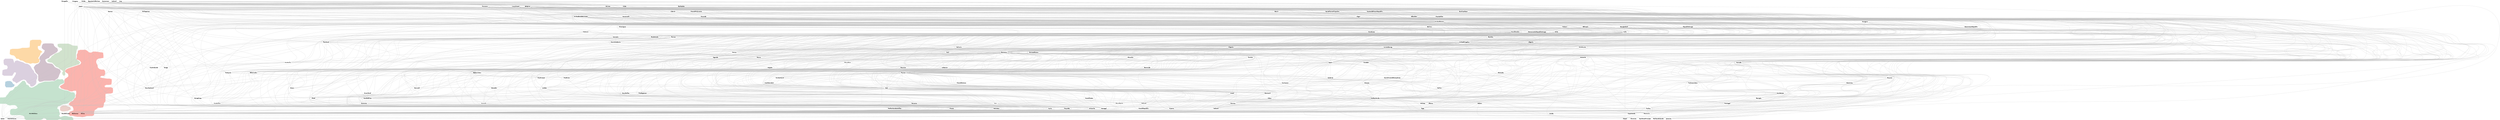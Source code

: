 graph {
	graph [_background=" c 7 -#fdd9a7 C 7 -#fdd9a7 P 45  113 811  137 819  169 819  201 819  229 823  253 831  277 831  309 831  337 835  341 855  341 \
887  345 915  369 923  401 923  433 923  465 923  477 903  469 879  461 855  433 851  433 827  445 807  469 799  485 783  465 771  \
461 751  449 731  437 711  453 695  449 667  429 655  401 651  373 655  349 647  325 655  297 659  277 671  257 683  229 687  213 \
703  185 707  173 727  157 743  129 747  109 759 c 7 -#c5e2ce C 7 -#c5e2ce P 119  -23 249  1 257  33 257  61 261  73 281  89 \
297  101 317  117 333  141 341  157 357  169 377  193 385  209 401  225 417  241 433  257 449  281 449  293 429  301 405  325 397  \
337 377  361 369  385 377  405 389  425 401  441 417  465 425  489 433  513 441  537 441  569 441  597 445  621 445  641 457  661 \
469  689 465  717 469  733 453  741 429  721 417  697 409  681 393  673 369  693 357  717 349  741 341  769 337  793 329  813 317  \
845 317  861 301  865 273  857 249  841 233  825 217  801 209  785 193  761 185  733 181  709 173  689 161  665 153  657 129  677 \
117  681 89  689 65  677 45  693 29  717 37  741 45  769 41  793 33  825 33  841 17  845 -11  829 -27  797 -27  765 -27  733 -27  \
717 -11  701 5  677 5  657 -7  625 -7  593 -7  565 -11  537 -7  525 13  501 21  485 5  461 -3  429 -3  397 -3  365 -3  333 -3  301 \
-3  281 9  277 37  257 49  229 53 197 53  165 53  133 53  113 65  113 97  121 121  149 125  181 125  201 137  189 157  169 169  \
137 169  109 165  85 173  65 185  33 185  1 185  -23 193  -27 221 c 7 -#fbb4ae C 7 -#fbb4ae P 119  687 387  707 399  727 411  \
743 427  739 455  751 475  771 487  787 503  783 531  763 543  747 559  759 579  779 591  803 599  827 607  851 615  875 623  899 \
631  923 639  935 659  923 679  903 691  879 699  887 723  883 751  895 771  899 799  923 807  955 807  987 807  1007 795  1023 \
779  1051 775  1071 787  1103 787  1131 783  1159 779  1187 775  1191 747  1191 715  1163 711  1135 707  1115 695  1107 671  1111 \
651  1123 631  1127 603  1143 587  1167 579  1199 579  1211 559  1211 527  1199 507  1167 507  1151 491  1175 483  1203 479  1231 \
475  1263 475  1287 467  1287 435  1283 407  1255 403  1223 403  1203 391  1211 375  1243 375  1275 375  1299 367  1303 339  1299 \
311  1275 303  1243 303  1215 299  1215 275  1215 243  1215 211  1199 195  1195 167  1187 143  1159 139  1127 139  1111 123  1091 \
111  1083 87  1083 55  1063 43  1031 43  999 43  975 35  947 31  919 35  887 35  859 39  835 47  803 47  791 67  799 91  823 99  \
847 107 843 135  831 155  807 163  791 179  803 199  823 211  843 223  855 243  871 259  871 283  879 307  875 335  851 335  \
827 327  799 331  779 343  751 347  727 355  703 363 c 7 -#b6d1df C 7 -#b6d1df P 11  58 439  82 447  114 447  134 435  146 415  \
166 403  154 383  130 375  98 375  66 375  54 395 c 7 -#d1e2cd C 7 -#d1e2cd P 54  543 691  563 703  583 715  595 735  615 747  \
631 763  655 771  679 779  695 795  715 807  707 831  679 835  663 851  663 875  691 879  723 879  755 879  787 879  811 871  831 \
859  859 855  891 855  895 827  883 807  879 779  875 759  875 727  871 707  887 691  907 679  923 663  911 643  887 635  863 627  \
839 619  815 611  791 603  767 595  751 579  747 551  751 523  735 507  719 523  715 543  727 563  707 575  687 587  671 603  647 \
611  631 627  615 643  599 659  571 663  547 671 c 7 -#dbd0df C 7 -#dbd0df P 59  26 573  50 581  78 585  86 609  74 629  46 633  \
38 657  38 689  54 705  86 705  118 705  146 701  154 677  162 653  170 677  194 685  218 677  242 669  266 661  286 649  314 645  \
334 633  350 617  358 601  370 581  386 565  394 541  414 529  426 509  426 477  414 457  418 437  410 413  394 397  374 385  350 \
385  342 409  322 421  306 437  294 457  270 465  246 457  226 445  206 433  186 421  170 437  146 445  138 469  154 485  166 505  \
178 525  182 545  162 549  150 529  138 509  106 509  74 509  42 509  22 521 c 7 -#ebd1cb C 7 -#ebd1cb P 12  691 141  707 157  \
731 165  759 161  783 153  807 145  815 121  795 109  771 101  743 97  711 97  691 109 c 7 -#d2c2cc C 7 -#d2c2cc P 60  386 602  \
398 622  414 638  438 646  454 662  462 686  450 706  458 730  474 746  490 762  506 778  514 802  494 814  478 830  482 858  494 \
878  522 882  554 882  586 882  614 878  622 854  638 838  658 826  666 802  654 782  634 770  614 758  594 746  574 734  562 714  \
538 706  518 694  526 670  542 654  570 650  598 646  614 630  626 610  646 598  670 590  690 578  698 554  690 538  682 522  674 \
498  662 478  642 466  626 450  598 454  570 450  538 450  506 450  482 442  454 438  438 454  438 486  438 518  422 534  406 550  \
398 574  ",
		bb="-27,-27,1303,923",
		forcelabels=false,
		outputorder=edgesfirst,
		size="60,60!"
	];
	node [clustercolor=-1,
		fixedsize=true,
		fontname="Helvetica-Bold",
		height=0.0001,
		label="\N",
		margin=0,
		shape=plaintext,
		width=0.0001
	];
	edge [color=grey];
	1	 [cluster=3,
		clustercolor="#fbb4ae",
		fontsize=14,
		height=0.31944,
		label=Morocco,
		pos="887.35,448.63",
		width=1.0972];
	41	 [cluster=2,
		clustercolor="#c5e2ce",
		fontsize=14,
		height=0.31944,
		label=UnitedStates,
		pos="674.27,456.05",
		width=1.4444];
	1 -- 41	 [len=0.89827,
		pos="847.77,450.01 813.59,451.2 763.94,452.93 726.51,454.23",
		weight=0.046];
	51	 [cluster=5,
		clustercolor="#d1e2cd",
		fontsize=14,
		height=0.31944,
		label=India,
		pos="673.58,619.52",
		width=0.75];
	1 -- 51	 [len=0.90623,
		pos="872.65,460.37 833.51,491.67 727.03,576.79 688.09,607.91",
		weight=0.042];
	56	 [cluster=5,
		clustercolor="#d1e2cd",
		fontsize=14,
		height=0.31944,
		label=SaudiArabia,
		pos="859.45,676.34",
		width=1.4028];
	1 -- 56	 [len=0.86234,
		pos="885.92,460.23 881.14,499.29 865.65,625.73 860.87,664.75",
		weight=0.065];
	57	 [cluster=3,
		clustercolor="#fbb4ae",
		fontsize=14,
		height=0.31944,
		label=UnitedKingdom,
		pos="759.76,394.02",
		width=1.7222];
	1 -- 57	 [len=0.89240,
		pos="860.29,437.05 838.64,427.78 808.42,414.85 786.78,405.58",
		weight=0.049];
	72	 [cluster=3,
		clustercolor="#fbb4ae",
		fontsize=14,
		height=0.31944,
		label=Germany,
		pos="795.49,475.5",
		width=1.1111];
	1 -- 72	 [len=0.87151,
		pos="847.86,460.18 843.58,461.43 839.22,462.71 834.94,463.96",
		weight=0.06];
	94	 [cluster=2,
		clustercolor="#c5e2ce",
		fontsize=14,
		height=0.31944,
		label=Spain,
		pos="747.88,320.62",
		width=0.77778];
	1 -- 94	 [len=0.52252,
		pos="874.47,436.82 847.91,412.43 787.26,356.77 760.72,332.4",
		weight=0.349];
	106	 [cluster=3,
		clustercolor="#fbb4ae",
		fontsize=14,
		height=0.31944,
		label=France,
		pos="788.38,426.82",
		width=0.90278];
	1 -- 106	 [len=0.51921,
		pos="847.66,439.88 838.84,437.94 829.59,435.9 821.09,434.03",
		weight=0.353];
	122	 [cluster=3,
		clustercolor="#fbb4ae",
		fontsize=14,
		height=0.31944,
		label=Italy,
		pos="859.37,416.13",
		width=0.75];
	1 -- 122	 [len=0.77694,
		pos="877.25,436.9 874.74,433.99 872.06,430.87 869.55,427.95",
		weight=0.117];
	138	 [cluster=2,
		clustercolor="#c5e2ce",
		fontsize=14,
		height=0.31944,
		label=Netherlands,
		pos="656.73,333.61",
		width=1.4028];
	1 -- 138	 [len=0.90824,
		pos="863.96,436.97 819.65,414.87 723.93,367.13 679.83,345.13",
		weight=0.041];
	202	 [cluster=8,
		clustercolor="#d2c2cc",
		fontsize=14,
		height=0.31944,
		label=China,
		pos="664.63,490.16",
		width=0.79167];
	1 -- 202	 [len=0.84806,
		pos="847.78,456.01 803.41,464.28 732.52,477.5 693.21,484.83",
		weight=0.073];
	204	 [cluster=2,
		clustercolor="#c5e2ce",
		fontsize=14,
		height=0.31944,
		label=CapeVerde,
		pos="652.63,248.67",
		width=1.3056];
	1 -- 204	 [len=0.85693,
		pos="873.71,437.01 832.23,401.67 707.83,295.7 666.3,260.32",
		weight=0.068];
	41 -- 51	 [len=0.63564,
		pos="674.22,467.81 674.09,497.97 673.75,577.82 673.63,607.87",
		weight=0.229];
	41 -- 56	 [len=0.57074,
		pos="683.96,467.59 715.89,505.56 817.52,626.45 849.63,664.65",
		weight=0.294];
	41 -- 57	 [len=0.90423,
		pos="690.35,444.38 705.63,433.29 728.49,416.71 743.75,405.64",
		weight=0.043];
	41 -- 72	 [len=0.81754,
		pos="726.38,464.41 736,465.96 745.92,467.55 755.13,469.03",
		weight=0.091];
	41 -- 94	 [len=0.90623,
		pos="680.54,444.51 694.45,418.92 727.72,357.7 741.62,332.14",
		weight=0.042];
	41 -- 106	 [len=0.79521,
		pos="719.37,444.5 731.45,441.4 744.29,438.12 755.57,435.23",
		weight=0.105];
	41 -- 122	 [len=0.85693,
		pos="726.32,444.83 760.75,437.4 804.5,427.96 832.23,421.98",
		weight=0.068];
	41 -- 138	 [len=0.77694,
		pos="672.59,444.31 669.23,420.85 661.72,368.42 658.38,345.14",
		weight=0.117];
	41 -- 202	 [len=0.63997,
		pos="671,467.6 670,471.16 668.89,475.07 667.89,478.63",
		weight=0.225];
	41 -- 204	 [len=0.86416,
		pos="673.04,444.31 669.23,407.81 657.63,296.61 653.84,260.29",
		weight=0.064];
	58	 [cluster=2,
		clustercolor="#c5e2ce",
		fontsize=14,
		height=0.31944,
		label=Nigeria,
		pos="458.89,401.93",
		width=0.90278];
	41 -- 58	 [len=0.35630,
		pos="628.33,444.51 587.19,434.17 527.89,419.27 491.45,410.11",
		weight=0.593];
	194	 [cluster=3,
		clustercolor="#fbb4ae",
		fontsize=14,
		height=0.31944,
		label=Chad,
		pos="870.09,497.57",
		width=0.73611];
	41 -- 194	 [len=0.17969,
		pos="726.49,467.12 764.22,475.12 813.61,485.59 843.54,491.94",
		weight=0.978];
	192	 [cluster=2,
		clustercolor="#c5e2ce",
		fontsize=14,
		height=0.31944,
		label=Iceland,
		pos="591.4,290.16",
		width=0.93056];
	41 -- 192	 [len=0.65773,
		pos="668.44,444.39 653.26,414 612.62,332.65 597.33,302.04",
		weight=0.209];
	174	 [cluster=8,
		clustercolor="#d2c2cc",
		fontsize=14,
		height=0.31944,
		label=HongKong,
		pos="653.11,806.34",
		width=1.2639];
	41 -- 174	 [len=0.65435,
		pos="673.56,467.71 670.35,521.01 657.04,741.25 653.82,794.64",
		weight=0.212];
	110	 [cluster=3,
		clustercolor="#fbb4ae",
		fontsize=14,
		height=0.31944,
		label=Turkmenistan,
		pos="1065.9,511.65",
		width=1.5694];
	41 -- 110	 [len=0.87711,
		pos="726.28,463.44 799.73,473.86 933.35,492.83 1009.3,503.61",
		weight=0.057];
	118	 [cluster=3,
		clustercolor="#fbb4ae",
		fontsize=14,
		height=0.31944,
		label=Switzerland,
		pos="1035.3,456.11",
		width=1.3611];
	41 -- 118	 [len=0.69313,
		pos="726.38,456.06 795.89,456.07 918.08,456.09 986.08,456.11",
		weight=0.179];
	44	 [cluster=5,
		clustercolor="#d1e2cd",
		fontsize=14,
		height=0.31944,
		label=RepublicCongo,
		pos="780.42,714.03",
		width=1.7222];
	41 -- 44	 [len=0.48669,
		pos="679.11,467.81 696.83,510.88 758.1,659.8 775.67,702.5",
		weight=0.394];
	84	 [cluster=2,
		clustercolor="#c5e2ce",
		fontsize=14,
		height=0.31944,
		label=Sweden,
		pos="669.42,285.01",
		width=1];
	41 -- 84	 [len=0.84282,
		pos="673.94,444.3 673.05,413.05 670.64,328.19 669.76,296.85",
		weight=0.076];
	85	 [cluster=3,
		clustercolor="#fbb4ae",
		fontsize=14,
		height=0.31944,
		label=Mauritius,
		pos="809.14,552.26",
		width=1.1389];
	41 -- 85	 [len=0.83765,
		pos="690.54,467.66 716.46,486.15 766.85,522.1 792.81,540.62",
		weight=0.079];
	95	 [cluster=8,
		clustercolor="#d2c2cc",
		fontsize=14,
		height=0.31944,
		label=DemocraticRepublicCongo,
		pos="512.67,468.8",
		width=2.8194];
	41 -- 95	 [len=0.73844,
		pos="622.25,460.15 619.66,460.36 617.04,460.57 614.37,460.78",
		weight=0.144];
	96	 [cluster=3,
		clustercolor="#fbb4ae",
		fontsize=14,
		height=0.31944,
		label=Armenia,
		pos="980.16,425.09",
		width=1.0278];
	41 -- 96	 [len=0.89435,
		pos="726.51,450.76 788.11,444.53 888.94,434.32 943.06,428.84",
		weight=0.048];
	114	 [cluster=2,
		clustercolor="#c5e2ce",
		fontsize=14,
		height=0.31944,
		label=Suriname,
		pos="447.3,352.82",
		width=1.1528];
	41 -- 114	 [len=0.51511,
		pos="648.67,444.41 604.97,424.53 516.45,384.27 472.8,364.42",
		weight=0.358];
	131	 [cluster=3,
		clustercolor="#fbb4ae",
		fontsize=14,
		height=0.31944,
		label=Israel,
		pos="891.4,528.59",
		width=0.76389];
	41 -- 131	 [len=0.42021,
		pos="709.15,467.71 752.19,482.09 824.48,506.24 863.83,519.38",
		weight=0.488];
	151	 [cluster=2,
		clustercolor="#c5e2ce",
		fontsize=14,
		height=0.31944,
		label=Gabon,
		pos="287.13,375.16",
		width=0.875];
	41 -- 151	 [len=0.40729,
		pos="622.06,445.14 540.53,428.11 385.45,395.7 318.83,381.78",
		weight=0.508];
	154	 [cluster=2,
		clustercolor="#c5e2ce",
		fontsize=14,
		height=0.31944,
		label=Ghana,
		pos="355.72,343.98",
		width=0.86111];
	41 -- 154	 [len=0.78598,
		pos="641.38,444.48 579.7,422.78 447.46,376.25 387.02,354.99",
		weight=0.111];
	162	 [cluster=2,
		clustercolor="#c5e2ce",
		fontsize=14,
		height=0.31944,
		label=Panama,
		pos="561.01,253.59",
		width=1.0139];
	41 -- 162	 [len=0.53090,
		pos="667.69,444.29 647.67,408.51 587.65,301.21 567.61,265.38",
		weight=0.339];
	169	 [cluster=2,
		clustercolor="#c5e2ce",
		fontsize=14,
		height=0.31944,
		label=Mauritania,
		pos="531.13,321.5",
		width=1.25];
	41 -- 169	 [len=0.86966,
		pos="661.57,444.11 634.33,418.51 570.62,358.62 543.6,333.22",
		weight=0.061];
	177	 [cluster=3,
		clustercolor="#fbb4ae",
		fontsize=14,
		height=0.31944,
		label=SriLanka,
		pos="914,602.22",
		width=1.0972];
	41 -- 177	 [len=0.63349,
		pos="693.48,467.77 738.48,495.2 850.27,563.36 895.03,590.65",
		weight=0.231];
	199	 [cluster=2,
		clustercolor="#c5e2ce",
		fontsize=14,
		height=0.31944,
		label=DominicanRepublic,
		pos="214.52,91.675",
		width=2.1111];
	41 -- 199	 [len=0.13124,
		pos="659.75,444.55 590.91,389.99 297.89,157.75 229.04,103.18",
		weight=1.114];
	206	 [cluster=2,
		clustercolor="#c5e2ce",
		fontsize=14,
		height=0.31944,
		label=SaoTomePrincipe,
		pos="358.31,264.16",
		width=1.9583];
	41 -- 206	 [len=0.70057,
		pos="654.98,444.34 598.44,410 433.56,309.86 377.35,275.72",
		weight=0.173];
	104	 [cluster=2,
		clustercolor="#c5e2ce",
		fontsize=14,
		height=0.31944,
		label=Canada,
		pos="499.73,284.6",
		width=0.97222];
	41 -- 104	 [len=0.50463,
		pos="662.55,444.54 630.9,413.45 543.98,328.06 511.87,296.52",
		weight=0.371];
	93	 [cluster=2,
		clustercolor="#c5e2ce",
		fontsize=14,
		height=0.31944,
		label=SaintLucia,
		pos="620.64,92.226",
		width=1.25];
	41 -- 93	 [len=0.41435,
		pos="672.55,444.36 664.48,389.63 630.5,159.09 622.39,104.06",
		weight=0.497];
	115	 [cluster=3,
		clustercolor="#fbb4ae",
		fontsize=14,
		height=0.31944,
		label=SaintVincentGrenadines,
		pos="993.89,160.35",
		width=2.5694];
	41 -- 115	 [len=0.76662,
		pos="686.8,444.46 737.93,397.16 930.48,219.02 981.45,171.86",
		weight=0.124];
	197	 [cluster=2,
		clustercolor="#c5e2ce",
		fontsize=14,
		height=0.31944,
		label=Jamaica,
		pos="371.76,131.33",
		width=1.0278];
	41 -- 197	 [len=0.28399,
		pos="663.5,444.5 616.56,394.11 430.03,193.87 382.72,143.09",
		weight=0.732];
	109	 [cluster=2,
		clustercolor="#c5e2ce",
		fontsize=14,
		height=0.31944,
		label=Guyana,
		pos="390.91,208.27",
		width=0.98611];
	41 -- 109	 [len=0.51024,
		pos="660.98,444.43 613.39,402.81 451.72,261.44 404.17,219.86",
		weight=0.364];
	152	 [cluster=2,
		clustercolor="#c5e2ce",
		fontsize=14,
		height=0.31944,
		label=Belize,
		pos="214.65,360.01",
		width=0.81944];
	41 -- 152	 [len=0.36028,
		pos="621.99,445.13 525.17,424.9 320.86,382.21 244.38,366.23",
		weight=0.586];
	68	 [cluster=8,
		clustercolor="#d2c2cc",
		fontsize=14,
		height=0.31944,
		label=Taiwan,
		pos="512.45,743.43",
		width=0.93056];
	41 -- 68	 [len=0.60548,
		pos="667.73,467.67 641.65,513.98 545.3,685.1 519.08,731.66",
		weight=0.258];
	178	 [cluster=2,
		clustercolor="#c5e2ce",
		fontsize=14,
		height=0.31944,
		label=Portugal,
		pos="549.26,365.04",
		width=1.0556];
	41 -- 178	 [len=0.89631,
		pos="658.44,444.53 634.52,427.12 589.43,394.29 565.36,376.76",
		weight=0.047];
	43	 [cluster=5,
		clustercolor="#d1e2cd",
		fontsize=14,
		height=0.31944,
		label=Ethiopia,
		pos="737.32,521.2",
		width=1.0278];
	41 -- 43	 [len=0.85336,
		pos="685.54,467.7 697.02,479.56 714.7,497.83 726.14,509.66",
		weight=0.07];
	55	 [cluster=1,
		clustercolor="#fdd9a7",
		fontsize=14,
		height=0.31944,
		label=Vietnam,
		pos="354.89,740.17",
		width=1.0139];
	41 -- 55	 [len=0.63997,
		pos="660.95,467.9 608.89,514.21 419.45,682.74 367.91,728.59",
		weight=0.225];
	66	 [cluster=1,
		clustercolor="#fdd9a7",
		fontsize=14,
		height=0.31944,
		label=Vanuatu,
		pos="432.78,771.35",
		width=1.0278];
	41 -- 66	 [len=0.82916,
		pos="665.39,467.65 627.52,517.09 479.77,710.01 441.74,759.65",
		weight=0.084];
	70	 [cluster=5,
		clustercolor="#d1e2cd",
		fontsize=14,
		height=0.31944,
		label=Bahrain,
		pos="837.1,751.04",
		width=0.98611];
	41 -- 70	 [len=0.82414,
		pos="680.65,467.62 706.64,514.7 804.35,691.72 830.58,739.24",
		weight=0.087];
	79	 [cluster=1,
		clustercolor="#fdd9a7",
		fontsize=14,
		height=0.31944,
		label=Thailand,
		pos="399.95,709.15",
		width=1.0694];
	41 -- 79	 [len=0.67507,
		pos="661.77,467.58 616.07,509.75 458.34,655.27 412.52,697.54",
		weight=0.194];
	89	 [cluster=6,
		clustercolor="#dbd0df",
		fontsize=14,
		height=0.31944,
		label=Bolivia,
		pos="95.08,671.87",
		width=0.88889];
	41 -- 89	 [len=0.68946,
		pos="643.13,467.66 542.45,505.17 226.42,622.93 126.02,660.34",
		weight=0.182];
	97	 [cluster=5,
		clustercolor="#d1e2cd",
		fontsize=14,
		height=0.31944,
		label=Kenya,
		pos="713.95,650.68",
		width=0.84722];
	41 -- 97	 [len=0.76372,
		pos="676.63,467.64 683.67,502.18 704.46,604.13 711.54,638.9",
		weight=0.126];
	98	 [cluster=6,
		clustercolor="#dbd0df",
		fontsize=14,
		height=0.31944,
		label=Chile,
		pos="320.69,519.48",
		width=0.75];
	41 -- 98	 [len=0.57260,
		pos="622.1,465.41 545.83,479.09 406.62,504.06 347.94,514.59",
		weight=0.292];
	112	 [cluster=1,
		clustercolor="#fdd9a7",
		fontsize=14,
		height=0.31944,
		label=Swaziland,
		pos="412.62,888.49",
		width=1.2083];
	41 -- 112	 [len=0.82248,
		pos="667.27,467.62 630.21,528.87 457.17,814.86 419.76,876.69",
		weight=0.088];
	121	 [cluster=8,
		clustercolor="#d2c2cc",
		fontsize=14,
		height=0.31944,
		label=Malaysia,
		pos="420.34,623.87",
		width=1.0833];
	41 -- 121	 [len=0.59950,
		pos="656.82,467.59 610.43,498.25 484.44,581.51 437.91,612.26",
		weight=0.264];
	125	 [cluster=1,
		clustercolor="#fdd9a7",
		fontsize=14,
		height=0.31944,
		label=Australia,
		pos="399.79,669.62",
		width=1.0833];
	41 -- 125	 [len=0.68220,
		pos="659.12,467.84 611.13,505.18 462.81,620.58 414.89,657.87",
		weight=0.188];
	127	 [cluster=5,
		clustercolor="#d1e2cd",
		fontsize=14,
		height=0.31944,
		label=Qatar,
		pos="701.38,681.69",
		width=0.76389];
	41 -- 127	 [len=0.74118,
		pos="675.69,467.87 680.37,506.86 695.31,631.17 699.98,669.99",
		weight=0.142];
	128	 [cluster=1,
		clustercolor="#fdd9a7",
		fontsize=14,
		height=0.31944,
		label=Tonga,
		pos="234.19,744.47",
		width=0.86111];
	41 -- 128	 [len=0.45572,
		pos="656.47,467.72 585.56,514.19 323.52,685.93 252.21,732.66",
		weight=0.436];
	130	 [cluster=8,
		clustercolor="#d2c2cc",
		fontsize=14,
		height=0.31944,
		label=Oman,
		pos="580.18,774.71",
		width=0.80556];
	41 -- 130	 [len=0.84456,
		pos="670.81,467.77 656.06,517.74 598.49,712.71 583.67,762.89",
		weight=0.075];
	136	 [cluster=8,
		clustercolor="#d2c2cc",
		fontsize=14,
		height=0.31944,
		label=SouthAfrica,
		pos="611.88,587.31",
		width=1.3611];
	41 -- 136	 [len=0.67981,
		pos="668.73,467.7 656.92,492.55 629.37,550.51 617.49,575.5",
		weight=0.19];
	141	 [cluster=2,
		clustercolor="#c5e2ce",
		fontsize=14,
		height=0.31944,
		label=Dominica,
		pos="460.26,145.11",
		width=1.1389];
	41 -- 141	 [len=0.63029,
		pos="666.14,444.24 632.24,394.99 502.31,206.21 468.4,156.93",
		weight=0.234];
	146	 [cluster=1,
		clustercolor="#fdd9a7",
		fontsize=14,
		height=0.31944,
		label=CookIslands,
		pos="188.21,786.01",
		width=1.4444];
	41 -- 146	 [len=0.70434,
		pos="657.26,467.6 582.15,518.59 280.68,723.24 205.34,774.38",
		weight=0.17];
	159	 [cluster=1,
		clustercolor="#fdd9a7",
		fontsize=14,
		height=0.31944,
		label=NewZealand,
		pos="300.87,684.89",
		width=1.4028];
	41 -- 159	 [len=0.65435,
		pos="655.5,467.56 591.76,506.62 384.03,633.93 319.9,673.23",
		weight=0.212];
	165	 [cluster=8,
		clustercolor="#d2c2cc",
		fontsize=14,
		height=0.31944,
		label=Kuwait,
		pos="654.05,556.24",
		width=0.88889];
	41 -- 165	 [len=0.65547,
		pos="671.87,467.94 667.96,487.32 660.26,525.5 656.39,544.68",
		weight=0.211];
	173	 [cluster=2,
		clustercolor="#c5e2ce",
		fontsize=14,
		height=0.31944,
		label=Guadeloupe,
		pos="564.31,172.55",
		width=1.4028];
	41 -- 173	 [len=0.85336,
		pos="669.68,444.23 651.76,398.02 586.53,229.86 568.79,184.11",
		weight=0.07];
	183	 [cluster=5,
		clustercolor="#d1e2cd",
		fontsize=14,
		height=0.31944,
		label=Pakistan,
		pos="671.55,744.29",
		width=1.0694];
	41 -- 183	 [len=0.63029,
		pos="674.16,467.71 673.72,514.16 672.1,685.78 671.66,732.49",
		weight=0.234];
	185	 [cluster=2,
		clustercolor="#c5e2ce",
		fontsize=14,
		height=0.31944,
		label=SaintHelena,
		pos="275.6,439.15",
		width=1.375];
	41 -- 185	 [len=0.64544,
		pos="622.15,453.84 544.9,450.57 401,444.46 325.22,441.25",
		weight=0.22];
	186	 [cluster=2,
		clustercolor="#c5e2ce",
		fontsize=14,
		height=0.31944,
		label=CostaRica,
		pos="296.44,295.18",
		width=1.2083];
	41 -- 186	 [len=0.32517,
		pos="647.1,444.48 577.47,414.84 393.25,336.4 323.62,306.75",
		weight=0.65];
	189	 [cluster=2,
		clustercolor="#c5e2ce",
		fontsize=14,
		height=0.31944,
		label=Bahamas,
		pos="475.49,233.15",
		width=1.1389];
	41 -- 189	 [len=0.45288,
		pos="663.86,444.38 629.51,405.86 519.99,283.05 485.79,244.7",
		weight=0.44];
	201	 [cluster=8,
		clustercolor="#d2c2cc",
		fontsize=14,
		height=0.31944,
		label=Macau,
		pos="483.3,701.23",
		width=0.875];
	41 -- 201	 [len=0.44518,
		pos="665.06,467.88 632.72,509.39 524.61,648.2 492.42,689.52",
		weight=0.451];
	155	 [cluster=6,
		clustercolor="#dbd0df",
		fontsize=14,
		height=0.31944,
		label=Togo,
		pos="406.89,499.94",
		width=0.73611];
	41 -- 155	 [len=0.83937,
		pos="622.08,464.62 565.55,473.9 477.57,488.34 433.68,495.55",
		weight=0.078];
	90	 [cluster=3,
		clustercolor="#fbb4ae",
		fontsize=14,
		height=0.31944,
		label=Jordan,
		pos="1049.2,665.75",
		width=0.91667];
	41 -- 90	 [len=0.59262,
		pos="694.96,467.63 760.5,504.29 963.07,617.6 1028.5,654.21",
		weight=0.271];
	175	 [cluster=3,
		clustercolor="#fbb4ae",
		fontsize=14,
		height=0.31944,
		label=Turkey,
		pos="942.76,479.86",
		width=0.91667];
	41 -- 175	 [len=0.89435,
		pos="726.36,460.67 780.49,465.47 863.59,472.84 909.47,476.91",
		weight=0.048];
	163	 [cluster=2,
		clustercolor="#c5e2ce",
		fontsize=14,
		height=0.31944,
		label=Norway,
		pos="547.65,428.01",
		width=0.95833];
	41 -- 163	 [len=0.78750,
		pos="622.04,444.48 608.69,441.53 594.66,438.42 582.43,435.71",
		weight=0.11];
	82	 [cluster=3,
		clustercolor="#fbb4ae",
		fontsize=14,
		height=0.31944,
		label=Lebanon,
		pos="1046.1,552.24",
		width=1.0833];
	41 -- 82	 [len=0.85159,
		pos="718.76,467.56 792.11,486.53 937.25,524.08 1007,542.11",
		weight=0.071];
	46	 [cluster=2,
		clustercolor="#c5e2ce",
		fontsize=14,
		height=0.31944,
		label=Nicaragua,
		pos="146.89,253.86",
		width=1.2083];
	41 -- 46	 [len=0.25212,
		pos="644.02,444.46 551,408.79 269.87,301.01 177.02,265.41",
		weight=0.801];
	111	 [cluster=7,
		clustercolor="#ebd1cb",
		fontsize=14,
		height=0.31944,
		label=Martinique,
		pos="751.62,135.64",
		width=1.2639];
	41 -- 111	 [len=0.93102,
		pos="677.11,444.27 689.27,393.91 736.78,197.1 748.83,147.2",
		weight=0.03];
	153	 [cluster=2,
		clustercolor="#c5e2ce",
		fontsize=14,
		height=0.31944,
		label=ElSalvador,
		pos="167.15,208.91",
		width=1.2778];
	41 -- 153	 [len=0.26112,
		pos="650.49,444.46 565.31,402.95 275.98,261.95 190.88,220.47",
		weight=0.781];
	171	 [cluster=2,
		clustercolor="#c5e2ce",
		fontsize=14,
		height=0.31944,
		label=NetherlandsAntilles,
		pos="384.09,34.043",
		width=2.1111];
	41 -- 171	 [len=0.56066,
		pos="666.2,444.32 624.56,383.76 434.13,106.82 392.25,45.913",
		weight=0.305];
	200	 [cluster=2,
		clustercolor="#c5e2ce",
		fontsize=14,
		height=0.31944,
		label=Aruba,
		pos="510.97,61.235",
		width=0.81944];
	41 -- 200	 [len=0.32046,
		pos="669.38,444.24 645.34,386.11 539.83,131.02 515.84,73.005",
		weight=0.659];
	42	 [cluster=3,
		clustercolor="#fbb4ae",
		fontsize=14,
		height=0.31944,
		label=Malawi,
		pos="964.59,521.04",
		width=0.90278];
	41 -- 42	 [len=0.75230,
		pos="725.84,467.6 785.47,480.95 881.85,502.52 931.96,513.74",
		weight=0.134];
	45	 [cluster=8,
		clustercolor="#d2c2cc",
		fontsize=14,
		height=0.31944,
		label=Bangladesh,
		pos="501.35,592.85",
		width=1.3889];
	41 -- 45	 [len=0.62500,
		pos="659.53,467.72 626.86,493.56 548.69,555.4 516.06,581.21",
		weight=0.239];
	60	 [cluster=3,
		clustercolor="#fbb4ae",
		fontsize=14,
		height=0.31944,
		label=Algeria,
		pos="862.36,376.38",
		width=0.90278];
	41 -- 60	 [len=0.52169,
		pos="701.62,444.47 737.28,429.36 799.3,403.09 834.98,387.98",
		weight=0.35];
	64	 [cluster=2,
		clustercolor="#c5e2ce",
		fontsize=14,
		height=0.31944,
		label=Honduras,
		pos="42.5,222.78",
		width=1.1806];
	41 -- 64	 [len=0.10034,
		pos="642.94,444.48 535.26,404.72 181.05,273.93 73.645,234.28",
		weight=1.209];
	83	 [cluster=6,
		clustercolor="#dbd0df",
		fontsize=14,
		height=0.31944,
		label=Nauru,
		pos="251.39,531.46",
		width=0.81944];
	41 -- 83	 [len=0.87337,
		pos="621.99,465.37 532.27,481.37 351.81,513.55 280.93,526.19",
		weight=0.059];
	88	 [cluster=5,
		clustercolor="#d1e2cd",
		fontsize=14,
		height=0.31944,
		label=Afghanistan,
		pos="736.49,845.21",
		width=1.3889];
	41 -- 88	 [len=0.54465,
		pos="676.13,467.7 685.29,524.99 725.49,776.42 734.64,833.61",
		weight=0.323];
	102	 [cluster=8,
		clustercolor="#d2c2cc",
		fontsize=14,
		height=0.31944,
		label=Angola,
		pos="438.12,561.84",
		width=0.90278];
	41 -- 102	 [len=0.44796,
		pos="648.55,467.57 603.12,487.92 509.21,529.99 463.81,550.33",
		weight=0.447];
	105	 [cluster=3,
		clustercolor="#fbb4ae",
		fontsize=14,
		height=0.31944,
		label=Bermuda,
		pos="1056.8,266.2",
		width=1.1111];
	41 -- 105	 [len=0.60348,
		pos="697.62,444.46 765.91,410.57 964.72,311.89 1033.2,277.88",
		weight=0.26];
	116	 [cluster=3,
		clustercolor="#fbb4ae",
		fontsize=14,
		height=0.31944,
		label=Greece,
		pos="937.9,291.13",
		width=0.93056];
	41 -- 116	 [len=0.90824,
		pos="692.81,444.46 741.21,414.17 871,332.98 919.38,302.72",
		weight=0.041];
	117	 [cluster=2,
		clustercolor="#c5e2ce",
		fontsize=14,
		height=0.31944,
		label=Grenada,
		pos="783.86,11.5",
		width=1.0694];
	41 -- 117	 [len=0.48899,
		pos="677.2,444.16 692.76,381.06 765.52,85.905 780.97,23.221",
		weight=0.391];
	120	 [cluster=3,
		clustercolor="#fbb4ae",
		fontsize=14,
		height=0.31944,
		label=Liechtenstein,
		pos="1095.8,332.87",
		width=1.5278];
	41 -- 120	 [len=0.68101,
		pos="713.93,444.46 794.38,420.96 975.92,367.91 1056.3,344.43",
		weight=0.189];
	126	 [cluster=3,
		clustercolor="#fbb4ae",
		fontsize=14,
		height=0.31944,
		label=Madagascar,
		pos="967.89,633.25",
		width=1.4306];
	41 -- 126	 [len=0.59653,
		pos="693.53,467.68 746.74,499.79 895.27,589.42 948.56,621.58",
		weight=0.267];
	133	 [cluster=3,
		clustercolor="#fbb4ae",
		fontsize=14,
		height=0.31944,
		label=Denmark,
		pos="770.53,363.01",
		width=1.1111];
	41 -- 133	 [len=0.86966,
		pos="686.46,444.27 704.98,426.37 739.98,392.54 758.43,374.7",
		weight=0.061];
	134	 [cluster=3,
		clustercolor="#fbb4ae",
		fontsize=14,
		height=0.31944,
		label=Libya,
		pos="1055.2,395.12",
		width=0.76389];
	41 -- 134	 [len=0.77694,
		pos="726.44,447.71 808.37,434.61 964.34,409.66 1027.6,399.54",
		weight=0.117];
	137	 [cluster=2,
		clustercolor="#c5e2ce",
		fontsize=14,
		height=0.31944,
		label=Guatemala,
		pos="174.99,300.38",
		width=1.2639];
	41 -- 137	 [len=0.28881,
		pos="637.15,444.48 544.61,415.62 304.46,340.75 212.02,311.93",
		weight=0.722];
	143	 [cluster=3,
		clustercolor="#fbb4ae",
		fontsize=14,
		height=0.31944,
		label=FrenchGuiana,
		pos="1223.1,342.62",
		width=1.6111];
	41 -- 143	 [len=0.95282,
		pos="726.4,445.28 829.96,423.88 1060.8,376.18 1167.3,354.16",
		weight=0.02];
	145	 [cluster=3,
		clustercolor="#fbb4ae",
		fontsize=14,
		height=0.31944,
		label=Azerbaijan,
		pos="1007.1,364.01",
		width=1.25];
	41 -- 145	 [len=0.75090,
		pos="716.08,444.49 780.07,426.79 901.56,393.2 965.45,375.53",
		weight=0.135];
	147	 [cluster=6,
		clustercolor="#dbd0df",
		fontsize=14,
		height=0.31944,
		label=Ecuador,
		pos="87.751,546.35",
		width=1.0556];
	41 -- 147	 [len=0.33261,
		pos="622.22,464.07 506.01,481.96 227.67,524.81 125.87,540.48",
		weight=0.636];
	149	 [cluster=3,
		clustercolor="#fbb4ae",
		fontsize=14,
		height=0.31944,
		label=Eritrea,
		pos="821.4,583.29",
		width=0.875];
	41 -- 149	 [len=0.87899,
		pos="687.59,467.57 715.46,491.67 779.67,547.2 807.79,571.52",
		weight=0.056];
	156	 [cluster=3,
		clustercolor="#fbb4ae",
		fontsize=14,
		height=0.31944,
		label=Georgia,
		pos="1129.4,426.46",
		width=1];
	41 -- 156	 [len=0.71844,
		pos="726.48,452.66 819.76,446.59 1012.8,434.05 1093.1,428.82",
		weight=0.159];
	176	 [cluster=3,
		clustercolor="#fbb4ae",
		fontsize=14,
		height=0.31944,
		label=FalklandIslands,
		pos="879.12,73.237",
		width=1.75];
	41 -- 176	 [len=0.65547,
		pos="680.62,444.18 711.15,387.13 842.48,141.71 872.84,84.975",
		weight=0.211];
	184	 [cluster=5,
		clustercolor="#d1e2cd",
		fontsize=14,
		height=0.31944,
		label=WallisFutuna,
		pos="583.41,680.49",
		width=1.4722];
	41 -- 184	 [len=0.74393,
		pos="669.51,467.8 653.81,506.59 603.75,630.24 588.12,668.86",
		weight=0.14];
	203	 [cluster=3,
		clustercolor="#fbb4ae",
		fontsize=14,
		height=0.31944,
		label=Andorra,
		pos="1025.7,81.557",
		width=1.0278];
	41 -- 203	 [len=0.99259,
		pos="685.17,444.43 737.43,388.75 961.87,149.61 1014.6,93.412",
		weight=0.003];
	207	 [cluster=5,
		clustercolor="#d1e2cd",
		fontsize=14,
		height=0.31944,
		label=Nepal,
		pos="846.87,821.15",
		width=0.77778];
	41 -- 207	 [len=0.82083,
		pos="679.82,467.79 705.84,522.83 815.64,755.08 841.43,809.64",
		weight=0.089];
	51 -- 57	 [len=0.90423,
		pos="678.09,607.71 692.98,568.74 740.47,444.51 755.3,405.71",
		weight=0.043];
	51 -- 72	 [len=0.90025,
		pos="683.55,607.73 706.53,580.59 762.94,513.95 785.71,487.05",
		weight=0.045];
	51 -- 202	 [len=0.68101,
		pos="672.75,607.58 671.04,582.81 667.12,526.12 665.43,501.7",
		weight=0.189];
	51 -- 85	 [len=0.72899,
		pos="696.88,607.96 721.71,595.64 760.8,576.24 785.68,563.9",
		weight=0.151];
	51 -- 177	 [len=0.54640,
		pos="700.69,617.57 743.06,614.52 825.18,608.61 874.25,605.08",
		weight=0.321];
	51 -- 66	 [len=0.68220,
		pos="655.08,631.18 610.26,659.44 496.23,731.35 451.34,759.65",
		weight=0.188];
	51 -- 97	 [len=0.82414,
		pos="688.61,631.12 692.02,633.75 695.63,636.54 699.04,639.17",
		weight=0.087];
	51 -- 125	 [len=0.87337,
		pos="646.32,624.5 597.63,633.41 495.53,652.1 439.2,662.41",
		weight=0.059];
	51 -- 127	 [len=0.86234,
		pos="678.81,631.21 683.78,642.33 691.21,658.95 696.18,670.05",
		weight=0.065];
	51 -- 130	 [len=0.90623,
		pos="666.56,631.18 649.25,659.94 604.68,734.01 587.28,762.91",
		weight=0.042];
	51 -- 165	 [len=0.91027,
		pos="670,607.91 666.47,596.49 661.13,579.16 657.61,567.77",
		weight=0.04];
	51 -- 155	 [len=0.89827,
		pos="647.52,607.83 596.41,584.92 483.55,534.31 432.66,511.5",
		weight=0.046];
	51 -- 90	 [len=0.83084,
		pos="700.59,622.84 767.87,631.12 942.77,652.65 1016.1,661.68",
		weight=0.083];
	51 -- 88	 [len=0.57823,
		pos="676.78,631.02 687.55,669.64 722.35,794.47 733.22,833.46",
		weight=0.286];
	51 -- 207	 [len=0.08100,
		pos="683.64,631.23 714.27,666.87 806.11,773.73 836.78,809.41",
		weight=1.272];
	54	 [cluster=6,
		clustercolor="#dbd0df",
		fontsize=14,
		height=0.31944,
		label=Gambia,
		pos="368.1,461.39",
		width=0.97222];
	51 -- 54	 [len=0.50944,
		pos="651.12,607.89 594.62,578.65 447.12,502.3 390.59,473.04",
		weight=0.365];
	101	 [cluster=5,
		clustercolor="#d1e2cd",
		fontsize=14,
		height=0.31944,
		label=Uganda,
		pos="747.56,614.3",
		width=0.97222];
	51 -- 101	 [len=0.88660,
		pos="700.7,617.6 704.5,617.33 708.44,617.06 712.36,616.78",
		weight=0.052];
	157	 [cluster=8,
		clustercolor="#d2c2cc",
		fontsize=14,
		height=0.31944,
		label=Senegal,
		pos="493.84,530.82",
		width=1.0139];
	51 -- 157	 [len=0.87899,
		pos="650.08,607.92 615.63,590.92 551.79,559.42 517.34,542.41",
		weight=0.056];
	164	 [cluster=3,
		clustercolor="#fbb4ae",
		fontsize=14,
		height=0.31944,
		label=Burundi,
		pos="971.54,712.96",
		width=1.0139];
	51 -- 164	 [len=0.90423,
		pos="700.81,628.06 754.54,644.91 874.23,682.44 934.85,701.45",
		weight=0.043];
	161	 [cluster=5,
		clustercolor="#d1e2cd",
		fontsize=14,
		height=0.31944,
		label=Maldives,
		pos="658.54,713.01",
		width=1.0972];
	51 -- 161	 [len=0.78446,
		pos="671.67,631.36 668.78,649.34 663.31,683.34 660.43,701.26",
		weight=0.112];
	172	 [cluster=3,
		clustercolor="#fbb4ae",
		fontsize=14,
		height=0.31944,
		label=Comoros,
		pos="940.45,775.51",
		width=1.125];
	51 -- 172	 [len=0.89240,
		pos="693.64,631.24 743.21,660.22 871.08,734.96 920.52,763.86",
		weight=0.049];
	86	 [cluster=6,
		clustercolor="#dbd0df",
		fontsize=14,
		height=0.31944,
		label=GuineaBissau,
		pos="316.24,627.36",
		width=1.5833];
	51 -- 86	 [len=0.26845,
		pos="646.43,620.11 588.44,621.38 451.46,624.39 373.37,626.1",
		weight=0.765];
	56 -- 57	 [len=0.90025,
		pos="855.29,664.56 839.04,618.54 779.91,451.09 763.83,405.53",
		weight=0.045];
	56 -- 72	 [len=0.82248,
		pos="855.73,664.67 844.43,629.17 810.53,522.74 799.21,487.2",
		weight=0.088];
	56 -- 122	 [len=0.88853,
		pos="859.45,664.82 859.43,621.84 859.39,471.06 859.37,427.81",
		weight=0.051];
	56 -- 202	 [len=0.70308,
		pos="847.26,664.69 812.27,631.25 711.79,535.23 676.81,501.8",
		weight=0.171];
	56 -- 194	 [len=0.90423,
		pos="860.15,664.61 862.08,632.14 867.48,541.35 869.4,509.11",
		weight=0.043];
	56 -- 68	 [len=0.89435,
		pos="808.62,686.16 736.71,700.07 607.24,725.1 546.13,736.92",
		weight=0.048];
	56 -- 70	 [len=0.47612,
		pos="855.96,688.01 851.78,701.96 844.83,725.18 840.64,739.21",
		weight=0.408];
	56 -- 97	 [len=0.83594,
		pos="808.56,667.36 787.25,663.6 763.19,659.36 744.66,656.09",
		weight=0.08];
	56 -- 127	 [len=0.89827,
		pos="808.57,678.06 782.21,678.95 751.06,680.01 729.15,680.75",
		weight=0.046];
	56 -- 136	 [len=0.88278,
		pos="827.34,664.79 779.84,647.71 691.39,615.9 643.93,598.84",
		weight=0.054];
	56 -- 165	 [len=0.86416,
		pos="839.76,664.82 800.6,641.92 713.35,590.91 673.99,567.89",
		weight=0.064];
	56 -- 183	 [len=0.79057,
		pos="827.58,687.86 793.02,700.36 738.2,720.19 703.58,732.71",
		weight=0.108];
	56 -- 90	 [len=0.57917,
		pos="910.29,673.5 943.87,671.62 986.91,669.22 1016.1,667.59",
		weight=0.285];
	56 -- 82	 [len=0.79211,
		pos="877.01,664.66 912.68,640.95 993.24,587.41 1028.8,563.8",
		weight=0.107];
	56 -- 149	 [len=0.85693,
		pos="854.63,664.55 847.31,646.65 833.48,612.82 826.18,594.98",
		weight=0.068];
	56 -- 164	 [len=0.72500,
		pos="894.92,687.92 908.13,692.24 923.11,697.14 936.3,701.45",
		weight=0.154];
	56 -- 172	 [len=0.91027,
		pos="869.06,688.1 884.65,707.19 915.27,744.68 930.85,763.76",
		weight=0.04];
	132	 [cluster=3,
		clustercolor="#fbb4ae",
		fontsize=14,
		height=0.31944,
		label=Seychelles,
		pos="948.07,561.16",
		width=1.2778];
	56 -- 132	 [len=0.71197,
		pos="868.6,664.44 885.67,642.26 922.17,594.82 939.1,572.81",
		weight=0.164];
	196	 [cluster=3,
		clustercolor="#fbb4ae",
		fontsize=14,
		height=0.31944,
		label=Syria,
		pos="1077.9,599.01",
		width=0.75];
	56 -- 196	 [len=0.70182,
		pos="892.16,664.76 935.38,649.46 1010.7,622.81 1050.9,608.59",
		weight=0.172];
	57 -- 72	 [len=0.61668,
		pos="764.88,405.69 771.67,421.18 783.59,448.37 790.38,463.85",
		weight=0.247];
	57 -- 94	 [len=0.90623,
		pos="757.85,382.23 755.62,368.45 751.95,345.8 749.74,332.14",
		weight=0.042];
	57 -- 106	 [len=0.73572,
		pos="770.09,405.86 772.66,408.8 775.4,411.95 777.97,414.89",
		weight=0.146];
	57 -- 122	 [len=0.91027,
		pos="811.61,405.53 818.7,407.1 825.73,408.66 832.14,410.09",
		weight=0.04];
	57 -- 138	 [len=0.74949,
		pos="739.9,382.37 721.65,371.68 694.76,355.91 676.54,345.22",
		weight=0.136];
	57 -- 202	 [len=0.87337,
		pos="748.1,405.81 729.74,424.36 694.32,460.15 676.09,478.58",
		weight=0.059];
	57 -- 204	 [len=0.85873,
		pos="751,382.13 730.81,354.73 681.23,287.48 661.22,260.32",
		weight=0.067];
	57 -- 58	 [len=0.88278,
		pos="697.42,395.66 634.77,397.3 540.64,399.78 491.46,401.07",
		weight=0.054];
	57 -- 192	 [len=0.68461,
		pos="741.1,382.51 708.74,362.55 642.56,321.73 610.14,301.73",
		weight=0.186];
	57 -- 118	 [len=0.81591,
		pos="810.94,405.55 861.05,416.85 936.86,433.93 986.22,445.06",
		weight=0.092];
	57 -- 84	 [len=0.74532,
		pos="750.1,382.35 732.71,361.37 696.36,317.51 679.02,296.59",
		weight=0.139];
	57 -- 85	 [len=0.58012,
		pos="763.39,405.66 772.52,434.92 796.37,511.33 805.5,540.61",
		weight=0.284];
	57 -- 131	 [len=0.89631,
		pos="771.45,405.96 796.49,431.56 855.08,491.47 879.93,516.87",
		weight=0.047];
	57 -- 154	 [len=0.75090,
		pos="697.52,386.31 609.86,375.45 453.33,356.07 386.91,347.84",
		weight=0.135];
	57 -- 177	 [len=0.77993,
		pos="768.5,405.81 795.65,442.46 878.35,554.09 905.37,590.56",
		weight=0.115];
	57 -- 104	 [len=0.93529,
		pos="732.43,382.52 682.49,361.5 577.05,317.13 527.09,296.11",
		weight=0.028];
	57 -- 93	 [len=0.60348,
		pos="754.31,382.19 732.06,333.91 648.24,152.1 626.06,103.97",
		weight=0.26];
	57 -- 115	 [len=0.86234,
		pos="771.37,382.43 811.24,342.65 942.25,211.9 982.21,172.01",
		weight=0.065];
	57 -- 197	 [len=0.79521,
		pos="742.59,382.39 678.5,339 453.67,186.78 389.18,143.12",
		weight=0.105];
	57 -- 109	 [len=0.72633,
		pos="736.69,382.4 670.45,349.04 480.2,253.24 413.97,219.88",
		weight=0.153];
	57 -- 152	 [len=0.68220,
		pos="697.76,390.15 580.42,382.83 329.95,367.21 244.18,361.86",
		weight=0.188];
	57 -- 178	 [len=0.87337,
		pos="697.74,385.48 661.97,380.56 618.13,374.52 587.39,370.29",
		weight=0.059];
	57 -- 70	 [len=0.86966,
		pos="762.34,405.9 774.13,460.35 822.94,685.7 834.59,739.48",
		weight=0.061];
	57 -- 97	 [len=0.73844,
		pos="757.68,405.71 750.04,448.47 723.7,596.04 716.05,638.91",
		weight=0.144];
	57 -- 125	 [len=0.90025,
		pos="744.3,405.86 685.22,451.09 474.17,612.67 415.2,657.82",
		weight=0.045];
	57 -- 127	 [len=0.86966,
		pos="757.4,405.65 748,452.01 713.23,623.3 703.77,669.91",
		weight=0.061];
	57 -- 136	 [len=0.74810,
		pos="750.96,405.53 724.71,439.83 647.25,541.08 620.82,575.61",
		weight=0.137];
	57 -- 141	 [len=0.76808,
		pos="745.72,382.35 695.41,340.54 524.53,198.53 474.28,156.76",
		weight=0.123];
	57 -- 159	 [len=0.89827,
		pos="741.49,405.6 667.81,452.31 392.97,626.52 319.19,673.28",
		weight=0.046];
	57 -- 165	 [len=0.89631,
		pos="752.16,405.69 732.66,435.62 681.02,514.86 661.59,544.68",
		weight=0.047];
	57 -- 183	 [len=0.89631,
		pos="756.83,405.67 743.41,458.97 687.94,679.2 674.5,732.59",
		weight=0.047];
	57 -- 185	 [len=0.34182,
		pos="697.46,399.83 600.15,408.9 414.06,426.24 325.2,434.52",
		weight=0.619];
	57 -- 186	 [len=0.87524,
		pos="705.71,382.49 612.97,362.71 425.33,322.68 340.2,304.52",
		weight=0.058];
	57 -- 201	 [len=0.90824,
		pos="749.26,405.69 705.47,454.35 537.63,640.87 493.81,689.55",
		weight=0.041];
	57 -- 175	 [len=0.83423,
		pos="784.44,405.6 819.47,422.03 883.21,451.93 918.18,468.33",
		weight=0.081];
	57 -- 163	 [len=0.89240,
		pos="697.56,403.99 660.03,410 613.61,417.44 582.46,422.43",
		weight=0.049];
	57 -- 200	 [len=0.89631,
		pos="750.91,382.18 712.22,330.42 558.2,124.41 519.72,72.937",
		weight=0.047];
	57 -- 102	 [len=0.90223,
		pos="737.66,405.56 678.9,436.21 519.32,519.47 460.38,550.22",
		weight=0.044];
	57 -- 105	 [len=0.79057,
		pos="786.64,382.45 843.05,358.18 973.2,302.17 1029.7,277.84",
		weight=0.108];
	57 -- 116	 [len=0.88278,
		pos="779.85,382.42 814.15,362.6 883.63,322.48 917.88,302.69",
		weight=0.054];
	57 -- 120	 [len=0.89827,
		pos="821.8,382.73 884.48,371.33 980.42,353.87 1040.6,342.93",
		weight=0.046];
	57 -- 126	 [len=0.89240,
		pos="769.8,405.56 804.96,445.97 922.33,580.88 957.71,621.55",
		weight=0.049];
	57 -- 133	 [len=0.75655,
		pos="763.77,382.47 764.63,380 765.54,377.37 766.41,374.88",
		weight=0.131];
	57 -- 145	 [len=0.83937,
		pos="821.86,386.49 865.35,381.21 922.5,374.28 961.75,369.51",
		weight=0.078];
	57 -- 156	 [len=0.87524,
		pos="822.05,399.49 899.83,406.31 1030.3,417.76 1093.3,423.29",
		weight=0.058];
	57 -- 176	 [len=0.26615,
		pos="764.15,382.22 782.91,331.81 856.22,134.77 874.81,84.804",
		weight=0.77];
	57 -- 157	 [len=0.90623,
		pos="737.09,405.68 686.85,431.53 566.64,493.37 516.45,519.18",
		weight=0.042];
	57 -- 161	 [len=0.70434,
		pos="756.04,405.75 740.13,455.88 677.96,651.82 662.19,701.51",
		weight=0.17];
	57 -- 132	 [len=0.61257,
		pos="773,405.77 807.66,436.53 900.73,519.14 935.09,549.64",
		weight=0.251];
	63	 [cluster=3,
		clustercolor="#fbb4ae",
		fontsize=14,
		height=0.31944,
		label=Luxembourg,
		pos="926.94,260.11",
		width=1.4722];
	57 -- 63	 [len=0.85159,
		pos="774.31,382.37 805.92,357.05 880.62,297.22 912.31,271.83",
		weight=0.071];
	103	 [cluster=3,
		clustercolor="#fbb4ae",
		fontsize=14,
		height=0.31944,
		label=Slovakia,
		pos="1134.2,178.07",
		width=1.0556];
	57 -- 103	 [len=0.89435,
		pos="779.89,382.41 844.91,344.91 1048.8,227.32 1114,189.74",
		weight=0.048];
	139	 [cluster=3,
		clustercolor="#fbb4ae",
		fontsize=14,
		height=0.31944,
		label=Poland,
		pos="861.67,218.47",
		width=0.90278];
	57 -- 139	 [len=0.87337,
		pos="766.45,382.5 784.87,350.77 836.22,262.32 854.82,230.26",
		weight=0.059];
	179	 [cluster=3,
		clustercolor="#fbb4ae",
		fontsize=14,
		height=0.31944,
		label=Romania,
		pos="1127.5,300.61",
		width=1.0694];
	57 -- 179	 [len=0.90824,
		pos="805.22,382.47 878.25,363.93 1020.4,327.82 1088.8,310.43",
		weight=0.041];
	150	 [cluster=3,
		clustercolor="#fbb4ae",
		fontsize=14,
		height=0.31944,
		label=Cyprus,
		pos="961.64,332.99",
		width=0.94444];
	57 -- 150	 [len=0.62500,
		pos="798.21,382.4 835.51,371.12 891.57,354.17 927.38,343.35",
		weight=0.239];
	188	 [cluster=3,
		clustercolor="#fbb4ae",
		fontsize=14,
		height=0.31944,
		label=CzechRepublic,
		pos="981.92,203.97",
		width=1.6806];
	57 -- 188	 [len=0.89046,
		pos="773.33,382.42 812.99,348.49 928.46,249.71 968.25,215.66",
		weight=0.05];
	72 -- 94	 [len=0.59851,
		pos="791.91,463.86 783.08,435.16 760.36,361.24 751.5,332.4",
		weight=0.265];
	72 -- 106	 [len=0.68824,
		pos="793.76,463.72 792.65,456.06 791.2,446.13 790.08,438.5",
		weight=0.183];
	72 -- 122	 [len=0.56705,
		pos="808.11,463.77 819.31,453.36 835.58,438.24 846.77,427.84",
		weight=0.298];
	72 -- 138	 [len=0.46726,
		pos="784.13,463.89 758.11,437.28 694.41,372.14 668.24,345.38",
		weight=0.42];
	72 -- 202	 [len=0.86782,
		pos="755.16,480.02 735.18,482.26 711.53,484.91 693.41,486.94",
		weight=0.062];
	72 -- 194	 [len=0.84806,
		pos="834.53,487.05 837.5,487.93 840.44,488.8 843.3,489.64",
		weight=0.073];
	72 -- 192	 [len=0.60851,
		pos="782.72,463.91 746.07,430.62 640.8,335.03 604.16,301.75",
		weight=0.255];
	72 -- 110	 [len=0.85873,
		pos="835.68,480.87 881.59,487.01 957.05,497.1 1009,504.04",
		weight=0.067];
	72 -- 118	 [len=0.41112,
		pos="835.62,472.26 876.95,468.91 941.42,463.7 985.87,460.11",
		weight=0.502];
	72 -- 84	 [len=0.57634,
		pos="787.79,463.87 765.34,429.94 700.07,331.32 677.34,296.97",
		weight=0.288];
	72 -- 96	 [len=0.61462,
		pos="835.56,464.56 867.49,455.84 911.85,443.73 943,435.23",
		weight=0.249];
	72 -- 131	 [len=0.86782,
		pos="816.3,487.02 832.28,495.87 854.25,508.03 870.3,516.91",
		weight=0.062];
	72 -- 154	 [len=0.89827,
		pos="756.84,463.94 670.91,438.24 465.39,376.77 386.91,353.3",
		weight=0.046];
	72 -- 162	 [len=0.73572,
		pos="783.21,463.88 742.69,425.54 613.51,303.27 573.17,265.1",
		weight=0.146];
	72 -- 177	 [len=0.90025,
		pos="806.42,487.19 829,511.34 880.54,566.44 903.09,590.55",
		weight=0.045];
	72 -- 197	 [len=0.90824,
		pos="780.9,463.65 715.71,410.7 451.36,195.98 386.29,143.13",
		weight=0.041];
	72 -- 178	 [len=0.60548,
		pos="769.6,463.89 722.31,442.67 622.47,397.89 575.17,376.67",
		weight=0.258];
	72 -- 121	 [len=0.89827,
		pos="766.36,487.02 696.38,514.7 519.4,584.69 449.44,612.36",
		weight=0.046];
	72 -- 125	 [len=0.88660,
		pos="771.92,487.06 701.54,521.59 493.45,623.67 423.23,658.12",
		weight=0.052];
	72 -- 127	 [len=0.83937,
		pos="790.16,487.18 773.59,523.47 723.14,634.03 706.65,670.14",
		weight=0.078];
	72 -- 130	 [len=0.88469,
		pos="787.04,487.23 752.6,535.09 622.9,715.35 588.56,763.06",
		weight=0.053];
	72 -- 136	 [len=0.68341,
		pos="776.53,487.04 741.34,508.47 666.32,554.16 631.01,575.66",
		weight=0.187];
	72 -- 159	 [len=0.89631,
		pos="768.19,487.06 681.71,523.67 414.44,636.81 328.08,673.37",
		weight=0.047];
	72 -- 165	 [len=0.84456,
		pos="775.22,487.07 748.34,502.42 701.15,529.35 674.28,544.69",
		weight=0.075];
	72 -- 173	 [len=0.91027,
		pos="786.7,463.99 750.09,416.01 609.73,232.08 573.1,184.07",
		weight=0.04];
	72 -- 189	 [len=0.85693,
		pos="780.05,463.81 725.87,422.78 544.71,285.57 490.77,244.72",
		weight=0.068];
	72 -- 201	 [len=0.86416,
		pos="779.57,487 726.15,525.64 553.49,650.48 499.56,689.48",
		weight=0.064];
	72 -- 155	 [len=0.81754,
		pos="755.36,478.02 675.86,483.02 500.23,494.07 433.41,498.27",
		weight=0.091];
	72 -- 90	 [len=0.84456,
		pos="810.97,487.11 856.26,521.08 988.11,619.97 1033.5,654.05",
		weight=0.075];
	72 -- 175	 [len=0.65099,
		pos="835.73,476.69 858.89,477.38 887.65,478.23 909.53,478.88",
		weight=0.215];
	72 -- 163	 [len=0.60049,
		pos="755.39,467.82 707.44,458.63 627.97,443.4 582.48,434.68",
		weight=0.263];
	72 -- 82	 [len=0.88278,
		pos="833.28,487.07 880.6,501.56 961.17,526.23 1008.4,540.7",
		weight=0.054];
	72 -- 111	 [len=0.91027,
		pos="793.98,463.8 787.23,411.51 759.86,199.48 753.12,147.29",
		weight=0.04];
	72 -- 83	 [len=0.90423,
		pos="755.48,479.62 651.17,490.34 372.7,518.98 281.07,528.41",
		weight=0.043];
	72 -- 88	 [len=0.90623,
		pos="793.59,487.38 784.69,543.12 747.17,778.31 738.35,833.56",
		weight=0.042];
	72 -- 105	 [len=0.53944,
		pos="809.9,463.95 855.59,427.36 996.77,314.26 1042.4,277.72",
		weight=0.329];
	72 -- 116	 [len=0.62082,
		pos="804.39,463.97 829.97,430.86 903.42,335.77 928.99,302.66",
		weight=0.243];
	72 -- 120	 [len=0.62082,
		pos="819.81,463.95 876.09,437.22 1014.8,371.36 1071.3,344.53",
		weight=0.243];
	72 -- 126	 [len=0.86966,
		pos="808.16,487.1 840.05,516.27 923.29,592.44 955.2,621.64",
		weight=0.061];
	72 -- 133	 [len=0.49053,
		pos="792.91,463.89 788.13,442.33 777.93,396.37 773.13,374.73",
		weight=0.389];
	72 -- 134	 [len=0.66921,
		pos="832.7,463.98 885.45,447.66 980.75,418.17 1027.6,403.66",
		weight=0.199];
	72 -- 145	 [len=0.67981,
		pos="817.33,463.99 857.88,442.63 944.35,397.07 985.04,375.63",
		weight=0.19];
	72 -- 149	 [len=0.87711,
		pos="798.26,487.04 803.22,507.67 813.56,550.7 818.57,571.51",
		weight=0.057];
	72 -- 156	 [len=0.85693,
		pos="835.77,469.59 901.34,459.96 1030.1,441.04 1093.1,431.8",
		weight=0.068];
	72 -- 207	 [len=0.90824,
		pos="797.19,487 805.01,539.6 837.32,756.92 845.16,809.61",
		weight=0.041];
	72 -- 101	 [len=0.83765,
		pos="791.4,487.33 782.34,513.56 760.68,576.3 751.63,602.49",
		weight=0.079];
	72 -- 164	 [len=0.56339,
		pos="804.22,487.28 834.26,527.8 933.16,661.19 962.96,701.39",
		weight=0.302];
	72 -- 132	 [len=0.80147,
		pos="816.06,487.05 845.18,503.4 898.12,533.12 927.33,549.51",
		weight=0.101];
	72 -- 196	 [len=0.74118,
		pos="821.8,487.01 875.63,510.54 997.74,563.94 1051.6,587.48",
		weight=0.142];
	72 -- 103	 [len=0.45643,
		pos="808.76,463.84 862.94,416.26 1067,237.08 1121,189.65",
		weight=0.435];
	72 -- 139	 [len=0.38254,
		pos="798.5,463.79 809.53,420.97 847.58,273.18 858.63,230.25",
		weight=0.548];
	72 -- 179	 [len=0.52921,
		pos="817.53,463.89 877.78,432.15 1044.8,344.2 1105.2,312.34",
		weight=0.341];
	72 -- 150	 [len=0.71714,
		pos="809.08,463.84 840.24,437.11 916.52,371.69 947.86,344.81",
		weight=0.16];
	72 -- 188	 [len=0.33638,
		pos="803.5,463.83 834.09,419.27 943.39,260.08 973.94,215.59",
		weight=0.629];
	87	 [cluster=3,
		clustercolor="#fbb4ae",
		fontsize=14,
		height=0.31944,
		label=Reunion,
		pos="1053.3,741.93",
		width=1.0278];
	72 -- 87	 [len=0.93102,
		pos="806.89,487.29 849.57,531.4 999.54,686.4 1042,730.28",
		weight=0.03];
	160	 [cluster=3,
		clustercolor="#fbb4ae",
		fontsize=14,
		height=0.31944,
		label=Iran,
		pos="1005,601.97",
		width=0.66667];
	72 -- 160	 [len=0.80783,
		pos="814.82,487.17 854.75,511.27 945.87,566.26 985.75,590.33",
		weight=0.097];
	73	 [cluster=3,
		clustercolor="#fbb4ae",
		fontsize=14,
		height=0.31944,
		label=Tunisia,
		pos="1160.2,248",
		width=0.94444];
	72 -- 73	 [len=0.68946,
		pos="814.07,463.91 876.63,424.88 1079.1,298.56 1141.6,259.57",
		weight=0.182];
	144	 [cluster=3,
		clustercolor="#fbb4ae",
		fontsize=14,
		height=0.31944,
		label=Kazakhstan,
		pos="1142.3,546.81",
		width=1.3611];
	72 -- 144	 [len=0.67038,
		pos="835.6,483.75 899.43,496.87 1023.9,522.48 1093,536.69",
		weight=0.198];
	209	 [cluster=3,
		clustercolor="#fbb4ae",
		fontsize=14,
		height=0.31944,
		label=Slovenia,
		pos="1225,443.54",
		width=1.0694];
	72 -- 209	 [len=0.50623,
		pos="835.5,472.52 917.86,466.39 1105.4,452.44 1186.4,446.41",
		weight=0.369];
	94 -- 106	 [len=0.55169,
		pos="752.37,332.39 760.19,352.91 776.24,394.99 783.99,415.32",
		weight=0.315];
	94 -- 122	 [len=0.70560,
		pos="761.55,332.33 783.06,350.76 824.57,386.32 845.93,404.62",
		weight=0.169];
	94 -- 138	 [len=0.89827,
		pos="719.54,324.66 715.67,325.21 711.61,325.79 707.49,326.38",
		weight=0.046];
	94 -- 202	 [len=0.87524,
		pos="742.15,332.27 726.95,363.25 685.64,447.36 670.39,478.43",
		weight=0.058];
	94 -- 204	 [len=0.46946,
		pos="732.57,309.06 714.8,295.63 685.65,273.62 667.89,260.2",
		weight=0.417];
	94 -- 192	 [len=0.89827,
		pos="719.54,315.1 692.94,309.93 653.14,302.18 624.96,296.7",
		weight=0.046];
	94 -- 162	 [len=0.81754,
		pos="719.5,310.44 685.5,298.24 628.68,277.87 593.12,265.11",
		weight=0.091];
	94 -- 169	 [len=0.73167,
		pos="719.54,320.74 683.16,320.88 619.61,321.14 576.47,321.32",
		weight=0.149];
	94 -- 115	 [len=0.90824,
		pos="765.57,309.09 810.85,279.59 930.56,201.61 976.03,171.99",
		weight=0.041];
	94 -- 178	 [len=0.82581,
		pos="719.84,326.89 685.19,334.64 626.09,347.86 587.35,356.52",
		weight=0.086];
	94 -- 185	 [len=0.73302,
		pos="719.75,327.68 641.11,347.42 418.42,403.3 321.55,427.61",
		weight=0.148];
	94 -- 189	 [len=0.73167,
		pos="719.75,311.59 670,295.61 566.56,262.39 511.61,244.75",
		weight=0.149];
	94 -- 175	 [len=0.90423,
		pos="762.21,332.33 798.33,361.85 892.81,439.04 928.67,468.35",
		weight=0.043];
	94 -- 105	 [len=0.75798,
		pos="776.11,315.65 831.21,305.94 953.24,284.44 1016.7,273.26",
		weight=0.13];
	94 -- 134	 [len=0.84631,
		pos="775.97,327.43 834.51,341.62 968.95,374.2 1027.3,388.35",
		weight=0.074];
	94 -- 176	 [len=0.24418,
		pos="754.03,309.02 776.07,267.47 850.95,126.33 872.98,84.812",
		weight=0.819];
	94 -- 203	 [len=0.13769,
		pos="761.28,309.09 808.22,268.7 964.91,133.89 1012.1,93.252",
		weight=1.095];
	94 -- 132	 [len=0.77101,
		pos="757.53,332.22 791.35,372.86 904.24,508.5 938.27,549.39",
		weight=0.121];
	106 -- 122	 [len=0.66344,
		pos="820.96,421.91 824.76,421.34 828.59,420.76 832.3,420.21",
		weight=0.204];
	106 -- 138	 [len=0.75940,
		pos="771.97,415.2 746.74,397.34 698.7,363.32 673.34,345.38",
		weight=0.129];
	106 -- 202	 [len=0.91027,
		pos="765.68,438.44 743.35,449.87 709.46,467.21 687.18,478.62",
		weight=0.04];
	106 -- 204	 [len=0.86234,
		pos="779.47,415.13 754.82,382.77 685.87,292.3 661.39,260.17",
		weight=0.065];
	106 -- 194	 [len=0.67038,
		pos="801.87,438.5 817.01,451.61 841.43,472.75 856.57,485.87",
		weight=0.198];
	106 -- 118	 [len=0.71326,
		pos="820.91,430.68 863.07,435.68 936.99,444.45 986.04,450.27",
		weight=0.163];
	106 -- 114	 [len=0.85514,
		pos="755.67,419.72 693.32,406.2 557.52,376.73 488.84,361.83",
		weight=0.069];
	106 -- 151	 [len=0.50383,
		pos="755.88,423.47 664.98,414.1 408.93,387.71 318.91,378.43",
		weight=0.372];
	106 -- 154	 [len=0.86599,
		pos="755.86,420.59 675.09,405.13 466.15,365.12 386.86,349.94",
		weight=0.063];
	106 -- 169	 [len=0.60649,
		pos="759.87,415.15 710.29,394.85 608.77,353.29 559.38,333.07",
		weight=0.257];
	106 -- 206	 [len=0.75513,
		pos="757.79,415.25 678.63,385.31 467.72,305.54 388.74,275.66",
		weight=0.132];
	106 -- 115	 [len=0.79211,
		pos="797.47,415.03 831.5,370.91 951.06,215.89 984.9,172.01",
		weight=0.107];
	106 -- 109	 [len=0.89631,
		pos="767.29,415.22 698.44,377.37 480.73,257.66 411.95,219.84",
		weight=0.047];
	106 -- 178	 [len=0.66001,
		pos="755.63,418.36 711.76,407.03 634.05,386.95 587.53,374.93",
		weight=0.207];
	106 -- 127	 [len=0.82916,
		pos="784.41,438.43 769.92,480.89 719.9,627.44 705.37,670.01",
		weight=0.084];
	106 -- 173	 [len=0.09380,
		pos="778.17,415.23 740.84,372.88 612,226.67 574.58,184.21",
		weight=1.23];
	106 -- 155	 [len=0.84982,
		pos="755.85,433.05 681.8,447.25 501.77,481.76 433.63,494.82",
		weight=0.072];
	106 -- 175	 [len=0.79990,
		pos="821.12,438.07 847.14,447.01 883.39,459.46 909.54,468.45",
		weight=0.102];
	106 -- 163	 [len=0.82748,
		pos="755.66,426.98 710.28,427.2 628.6,427.61 582.25,427.84",
		weight=0.085];
	106 -- 111	 [len=0.14633,
		pos="786.89,415.05 780.96,368.02 758.98,193.96 753.08,147.25",
		weight=1.07];
	106 -- 116	 [len=0.80623,
		pos="801.13,415.25 829.37,389.62 896.96,328.28 925.18,302.67",
		weight=0.098];
	106 -- 120	 [len=0.82083,
		pos="820.99,416.86 878.33,399.34 996.88,363.11 1057.8,344.49",
		weight=0.089];
	106 -- 126	 [len=0.43965,
		pos="798.54,438.51 830.14,474.84 926.4,585.53 957.84,621.69",
		weight=0.459];
	106 -- 133	 [len=0.81918,
		pos="785.1,415.12 781.88,403.6 776.99,386.13 773.78,374.64",
		weight=0.09];
	106 -- 134	 [len=0.77249,
		pos="821.1,422.93 874.13,416.63 977.89,404.31 1027.5,398.41",
		weight=0.12];
	106 -- 143	 [len=0.08765,
		pos="821.06,420.49 894.32,406.3 1072.5,371.79 1165.1,353.86",
		weight=1.25];
	106 -- 145	 [len=0.71844,
		pos="821.12,417.42 859.97,406.26 924.74,387.66 966.67,375.62",
		weight=0.159];
	106 -- 149	 [len=0.77993,
		pos="790.81,438.33 796.91,467.26 812.86,542.81 818.97,571.77",
		weight=0.115];
	106 -- 184	 [len=0.18272,
		pos="779.04,438.38 744.89,480.64 627.04,626.5 592.8,668.87",
		weight=0.97];
	106 -- 203	 [len=0.37362,
		pos="796.55,414.94 833.07,361.81 981.15,146.41 1017.6,93.392",
		weight=0.563];
	106 -- 157	 [len=0.54992,
		pos="755.73,438.35 699.12,458.34 583.35,499.21 526.63,519.24",
		weight=0.317];
	106 -- 164	 [len=0.88088,
		pos="795.79,438.39 825.3,484.5 934.36,654.88 964.04,701.24",
		weight=0.055];
	106 -- 161	 [len=0.82916,
		pos="783.13,438.39 762.21,484.51 684.9,654.92 663.86,701.29",
		weight=0.084];
	106 -- 172	 [len=0.44379,
		pos="793.44,438.42 816.58,491.48 912.19,710.72 935.37,763.87",
		weight=0.453];
	106 -- 132	 [len=0.59457,
		pos="802.27,438.51 832.47,463.91 903.82,523.93 934.09,549.4",
		weight=0.269];
	106 -- 196	 [len=0.89240,
		pos="807.83,438.39 860.58,469.75 1005.9,556.18 1058.6,587.49",
		weight=0.049];
	106 -- 139	 [len=0.78598,
		pos="792.53,415.02 805.43,378.35 844.73,266.64 857.56,230.14",
		weight=0.111];
	106 -- 179	 [len=0.74532,
		pos="819.37,415.29 883.79,391.31 1031.5,336.33 1096.2,312.26",
		weight=0.139];
	106 -- 150	 [len=0.88278,
		pos="809.62,415.31 842.88,397.31 906.86,362.66 940.23,344.59",
		weight=0.054];
	106 -- 188	 [len=0.81266,
		pos="798.51,415.15 831.96,376.64 938.59,253.86 971.88,215.52",
		weight=0.094];
	106 -- 160	 [len=0.91027,
		pos="802.93,438.58 842.4,470.49 951.16,558.41 990.56,590.26",
		weight=0.04];
	106 -- 144	 [len=0.85514,
		pos="821.04,437.89 887.94,460.58 1040,512.13 1108.1,535.24",
		weight=0.069];
	106 -- 209	 [len=0.78903,
		pos="821.19,428.08 900.32,431.11 1101.3,438.81 1186.2,442.06",
		weight=0.109];
	182	 [cluster=3,
		clustercolor="#fbb4ae",
		fontsize=14,
		height=0.31944,
		label=Mayotte,
		pos="1134.4,747.45",
		width=1];
	106 -- 182	 [len=0.20212,
		pos="801.1,438.61 855.48,489 1068,685.95 1121.9,735.89",
		weight=0.92];
	122 -- 138	 [len=0.89046,
		pos="832.04,405 793.69,389.38 724.24,361.1 685.26,345.23",
		weight=0.05];
	122 -- 202	 [len=0.87337,
		pos="832.29,426.42 795.71,440.33 730.79,465.01 693.38,479.23",
		weight=0.059];
	122 -- 204	 [len=0.89631,
		pos="845.16,404.62 807.39,374.03 704.82,290.95 666.94,260.26",
		weight=0.047];
	122 -- 131	 [len=0.90824,
		pos="862.68,427.74 868.81,449.29 881.9,495.25 888.06,516.88",
		weight=0.041];
	122 -- 162	 [len=0.86966,
		pos="837.91,404.44 782.86,374.45 637.11,295.05 582.28,265.18",
		weight=0.061];
	122 -- 169	 [len=0.83253,
		pos="832.23,408.31 774.4,391.63 638.8,352.54 571.08,333.02",
		weight=0.082];
	122 -- 177	 [len=0.90824,
		pos="862.79,427.77 872.6,461.19 900.78,557.17 910.59,590.58",
		weight=0.041];
	122 -- 178	 [len=0.81591,
		pos="832.12,411.64 776.7,402.51 650.72,381.76 587.27,371.31",
		weight=0.092];
	122 -- 127	 [len=0.77993,
		pos="852.38,427.88 826.22,471.85 734.31,626.34 708.29,670.07",
		weight=0.115];
	122 -- 136	 [len=0.89240,
		pos="842.36,427.9 797.03,459.24 673.76,544.51 628.68,575.69",
		weight=0.049];
	122 -- 165	 [len=0.87337,
		pos="842.22,427.83 803.47,454.27 709.57,518.35 671.01,544.66",
		weight=0.059];
	122 -- 189	 [len=0.86416,
		pos="835.06,404.55 766.01,371.63 569.16,277.8 499.93,244.8",
		weight=0.064];
	122 -- 175	 [len=0.75940,
		pos="874.66,427.82 889.71,439.32 912.55,456.77 927.56,468.25",
		weight=0.129];
	122 -- 126	 [len=0.90223,
		pos="865.2,427.8 884.05,465.5 943.15,583.74 962.03,621.52",
		weight=0.044];
	122 -- 133	 [len=0.90623,
		pos="840.09,404.6 825.19,395.7 804.66,383.42 789.77,374.52",
		weight=0.042];
	122 -- 134	 [len=0.35460,
		pos="886.6,413.21 923.82,409.22 990.19,402.1 1027.6,398.08",
		weight=0.596];
	122 -- 145	 [len=0.60348,
		pos="886.46,406.57 911.2,397.84 947.83,384.92 974.23,375.61",
		weight=0.26];
	122 -- 149	 [len=0.51511,
		pos="856.7,427.88 849.71,458.65 830.94,541.27 824.02,571.77",
		weight=0.358];
	122 -- 184	 [len=0.48213,
		pos="847.15,427.83 801.47,471.6 640.93,625.39 595.48,668.93",
		weight=0.4];
	122 -- 157	 [len=0.87524,
		pos="832.19,424.66 767.42,444.98 603.87,496.29 530.48,519.32",
		weight=0.058];
	122 -- 132	 [len=0.87899,
		pos="866.63,428 883.34,455.33 924.38,522.44 940.96,549.53",
		weight=0.056];
	122 -- 196	 [len=0.74393,
		pos="873.37,427.85 912.85,460.88 1024.7,554.48 1064.1,587.39",
		weight=0.14];
	122 -- 139	 [len=0.75371,
		pos="859.51,404.36 859.91,369.2 861.12,265.26 861.53,230.18",
		weight=0.133];
	122 -- 179	 [len=0.56521,
		pos="886.55,404.42 938.08,382.22 1049.4,334.27 1100.6,312.19",
		weight=0.3];
	122 -- 150	 [len=0.79990,
		pos="873.59,404.57 893.02,388.77 927.68,360.6 947.21,344.72",
		weight=0.102];
	122 -- 188	 [len=0.81428,
		pos="866.13,404.42 887.56,367.33 953.78,252.69 975.17,215.64",
		weight=0.093];
	122 -- 160	 [len=0.78143,
		pos="868.48,427.76 894.64,461.13 969.78,556.98 995.94,590.35",
		weight=0.114];
	122 -- 144	 [len=0.84631,
		pos="884.47,427.73 938.16,452.53 1063.6,510.46 1117.2,535.24",
		weight=0.074];
	122 -- 209	 [len=0.56889,
		pos="886.55,418.17 950.76,422.98 1112,435.07 1186.3,440.65",
		weight=0.296];
	138 -- 202	 [len=0.79521,
		pos="657.31,345.12 658.77,374.07 662.58,449.66 664.05,478.63",
		weight=0.105];
	138 -- 204	 [len=0.78903,
		pos="656.16,321.8 655.38,305.57 653.97,276.56 653.19,260.38",
		weight=0.109];
	138 -- 192	 [len=0.59359,
		pos="639.22,321.97 629.85,315.73 618.34,308.08 608.95,301.84",
		weight=0.27];
	138 -- 151	 [len=0.89435,
		pos="606.11,339.3 528.61,348.01 382.8,364.4 318.71,371.61",
		weight=0.048];
	138 -- 154	 [len=0.78598,
		pos="606.01,335.36 543.35,337.52 438.68,341.12 386.81,342.91",
		weight=0.111];
	138 -- 162	 [len=0.90423,
		pos="642.61,321.81 624.41,306.59 592.96,280.3 574.88,265.19",
		weight=0.043];
	138 -- 169	 [len=0.88853,
		pos="606.01,328.72 596.2,327.78 585.99,326.79 576.37,325.86",
		weight=0.051];
	138 -- 206	 [len=0.62082,
		pos="607.12,322.06 551.93,309.22 463.28,288.59 408.04,275.73",
		weight=0.243];
	138 -- 197	 [len=0.80464,
		pos="640.18,321.86 589.69,286.03 438.08,178.4 388.01,142.86",
		weight=0.099];
	138 -- 178	 [len=0.89827,
		pos="617.32,345.14 607.62,347.98 597.24,351.01 587.59,353.83",
		weight=0.046];
	138 -- 165	 [len=0.89827,
		pos="656.59,345.27 656.13,383.74 654.65,506.4 654.19,544.7",
		weight=0.046];
	138 -- 186	 [len=0.79366,
		pos="605.87,328.19 534.78,320.61 406.91,306.97 339.98,299.83",
		weight=0.106];
	138 -- 155	 [len=0.74670,
		pos="639.16,345.31 593.29,375.85 470.29,457.73 424.44,488.26",
		weight=0.138];
	138 -- 163	 [len=0.79990,
		pos="643.36,345.19 622.42,363.3 582.14,398.16 561.14,416.34",
		weight=0.102];
	138 -- 171	 [len=0.94397,
		pos="646.04,321.87 602.43,273.95 438.18,93.477 394.7,45.705",
		weight=0.024];
	138 -- 200	 [len=0.65435,
		pos="650.47,321.91 626.55,277.21 541.09,117.52 517.21,72.895",
		weight=0.212];
	138 -- 149	 [len=0.85514,
		pos="664.45,345.32 692.11,387.26 786.06,529.71 813.69,571.61",
		weight=0.069];
	138 -- 176	 [len=0.82748,
		pos="666.57,322.09 703.31,279.08 832.17,128.2 869.14,84.924",
		weight=0.085];
	138 -- 157	 [len=0.80464,
		pos="647.03,345.36 618.06,380.43 532.39,484.14 503.49,519.13",
		weight=0.099];
	138 -- 139	 [len=0.87899,
		pos="677.51,321.94 716.89,299.81 801.95,252.02 841.14,230.01",
		weight=0.056];
	138 -- 150	 [len=0.90824,
		pos="707.42,333.51 769.74,333.38 873.81,333.17 927.42,333.06",
		weight=0.041];
	138 -- 188	 [len=0.85693,
		pos="685.59,322.11 747.14,297.57 890.75,240.32 952.66,215.64",
		weight=0.068];
	202 -- 207	 [len=0.77101,
		pos="671.11,501.94 699.46,553.42 812.28,758.32 840.46,809.51",
		weight=0.121];
	58 -- 72	 [len=0.90423,
		pos="491.47,409.05 553.42,422.59 688.02,452.01 755.39,466.74",
		weight=0.043];
	58 -- 94	 [len=0.84282,
		pos="491.48,392.76 548.6,376.69 665.86,343.7 719.71,328.55",
		weight=0.076];
	58 -- 106	 [len=0.90025,
		pos="491.69,404.4 554.84,409.18 692.66,419.59 755.71,424.35",
		weight=0.045];
	58 -- 138	 [len=0.83253,
		pos="491.56,390.65 528,378.06 586.63,357.82 623.35,345.14",
		weight=0.082];
	58 -- 202	 [len=0.78903,
		pos="485.79,413.46 525.22,430.37 598.29,461.71 637.72,478.62",
		weight=0.109];
	58 -- 154	 [len=0.72633,
		pos="438.01,390.2 420,380.08 394.12,365.55 376.22,355.49",
		weight=0.153];
	58 -- 185	 [len=0.89435,
		pos="426.12,408.58 398.11,414.27 357.38,422.54 325.35,429.04",
		weight=0.048];
	58 -- 86	 [len=0.67981,
		pos="451.42,413.73 426.77,452.68 348.18,576.89 323.63,615.67",
		weight=0.19];
	194 -- 202	 [len=0.81591,
		pos="843.23,496.6 804.39,495.2 732.88,492.62 693.15,491.19",
		weight=0.092];
	192 -- 202	 [len=0.88853,
		pos="595.65,301.78 608.59,337.13 647.4,443.12 660.36,478.51",
		weight=0.051];
	174 -- 202	 [len=0.21013,
		pos="653.53,794.71 655.34,745.13 662.39,551.68 664.2,501.89",
		weight=0.9];
	174 -- 201	 [len=0.63564,
		pos="634.29,794.69 601.56,774.43 534.55,732.96 501.95,712.77",
		weight=0.229];
	110 -- 202	 [len=0.80623,
		pos="1009.3,508.62 922.43,503.97 759.49,495.24 693.49,491.71",
		weight=0.098];
	110 -- 175	 [len=0.72899,
		pos="1021.1,500.09 1006.1,496.21 989.69,491.97 975.76,488.38",
		weight=0.151];
	110 -- 145	 [len=0.88469,
		pos="1061.3,500.07 1050.3,472.47 1022.7,403.09 1011.7,375.55",
		weight=0.053];
	110 -- 156	 [len=0.90223,
		pos="1074.8,499.81 1086.9,483.53 1108.6,454.43 1120.7,438.21",
		weight=0.044];
	110 -- 160	 [len=0.61978,
		pos="1058,523.46 1046.2,540.87 1024.4,573.21 1012.8,590.45",
		weight=0.244];
	118 -- 122	 [len=0.68220,
		pos="985.81,444.87 953.7,437.57 913.06,428.33 886.65,422.33",
		weight=0.188];
	118 -- 131	 [len=0.88853,
		pos="1012.2,467.76 985.31,481.29 941.28,503.47 914.46,516.98",
		weight=0.051];
	118 -- 120	 [len=0.72105,
		pos="1041.1,444.3 1052.7,420.68 1078.6,367.91 1090.1,344.47",
		weight=0.157];
	118 -- 143	 [len=0.85336,
		pos="1054.3,444.61 1090.3,422.86 1168,375.94 1204,354.16",
		weight=0.07];
	118 -- 164	 [len=0.66229,
		pos="1032.4,467.82 1021.8,510.61 985.11,658.29 974.46,701.19",
		weight=0.205];
	44 -- 51	 [len=0.87899,
		pos="767.32,702.44 746.81,684.3 707.36,649.4 686.79,631.2",
		weight=0.056];
	44 -- 106	 [len=0.65099,
		pos="780.74,702.41 782.02,656.13 786.76,485.12 788.05,438.58",
		weight=0.215];
	44 -- 122	 [len=0.76955,
		pos="783.51,702.35 796.14,654.7 843.7,475.23 856.29,427.73",
		weight=0.122];
	44 -- 202	 [len=0.44034,
		pos="774.35,702.31 754.35,663.62 690.55,540.28 670.63,501.77",
		weight=0.458];
	44 -- 68	 [len=0.83084,
		pos="718.27,720.85 664.62,726.73 589.15,735.01 546.09,739.74",
		weight=0.083];
	84 -- 106	 [len=0.80305,
		pos="679.15,296.61 701.46,323.21 756.07,388.31 778.51,415.05",
		weight=0.1];
	84 -- 138	 [len=0.78903,
		pos="666.35,296.77 664.35,304.42 661.76,314.34 659.77,321.96",
		weight=0.109];
	84 -- 202	 [len=0.90423,
		pos="669.15,296.63 668.31,332.65 665.75,442.22 664.9,478.42",
		weight=0.043];
	84 -- 192	 [len=0.79990,
		pos="633.15,287.41 630.44,287.58 627.72,287.76 625.03,287.94",
		weight=0.102];
	84 -- 163	 [len=0.69560,
		pos="659.46,296.71 636.62,323.53 580.72,389.17 557.76,416.14",
		weight=0.177];
	84 -- 133	 [len=0.70941,
		pos="684.34,296.52 703.45,311.27 736.4,336.69 755.55,351.46",
		weight=0.166];
	85 -- 106	 [len=0.60049,
		pos="807.22,540.69 803.27,516.79 794.24,462.24 790.29,438.37",
		weight=0.263];
	85 -- 122	 [len=0.90223,
		pos="813.42,540.66 822.91,514.94 845.62,453.4 855.1,427.71",
		weight=0.044];
	85 -- 202	 [len=0.83765,
		pos="782.3,540.73 756.5,529.64 717.73,512.98 691.82,501.84",
		weight=0.079];
	85 -- 136	 [len=0.83253,
		pos="767.78,559.61 736.72,565.13 694.04,572.71 661.2,578.55",
		weight=0.082];
	85 -- 126	 [len=0.87711,
		pos="831.88,563.87 862.06,579.26 915.03,606.28 945.19,621.67",
		weight=0.057];
	85 -- 132	 [len=0.79057,
		pos="850.44,554.91 866.6,555.94 885.21,557.13 901.81,558.19",
		weight=0.108];
	95 -- 106	 [len=0.73981,
		pos="588.37,457.27 643.21,448.92 714.65,438.05 755.62,431.81",
		weight=0.143];
	95 -- 202	 [len=0.64215,
		pos="594.87,480.35 609.7,482.44 624.21,484.48 636.12,486.15",
		weight=0.223];
	95 -- 97	 [len=0.85693,
		pos="525.56,480.45 561.92,513.3 664.93,606.39 701.16,639.12",
		weight=0.068];
	95 -- 136	 [len=0.69683,
		pos="522.54,480.59 541.56,503.31 583.06,552.88 602.04,575.56",
		weight=0.176];
	96 -- 122	 [len=0.87899,
		pos="942.94,422.33 924.77,420.98 903.32,419.39 886.69,418.16",
		weight=0.056];
	96 -- 138	 [len=0.73167,
		pos="943.06,414.59 882,397.32 760.8,363.04 697.45,345.13",
		weight=0.149];
	96 -- 202	 [len=0.90623,
		pos="943.04,432.74 879.34,445.88 750.56,472.44 693.25,484.26",
		weight=0.042];
	96 -- 110	 [len=0.85514,
		pos="991.73,436.76 1008.1,453.28 1037.9,483.32 1054.3,499.89",
		weight=0.069];
	96 -- 156	 [len=0.87337,
		pos="1017.4,425.43 1040.7,425.65 1070.4,425.92 1093.4,426.13",
		weight=0.059];
	96 -- 160	 [len=0.79057,
		pos="981.8,436.69 986.29,468.67 998.83,557.79 1003.4,590.09",
		weight=0.108];
	114 -- 138	 [len=0.69932,
		pos="488.93,349 522.57,345.92 570.06,341.56 605.93,338.27",
		weight=0.174];
	114 -- 202	 [len=0.87337,
		pos="465.83,364.53 506.89,390.48 605.13,452.56 646.15,478.48",
		weight=0.059];
	114 -- 163	 [len=0.67389,
		pos="462.98,364.57 481.84,378.69 513.28,402.25 532.08,416.34",
		weight=0.195];
	131 -- 202	 [len=0.86966,
		pos="863.59,523.88 820.31,516.55 737.23,502.47 693.38,495.03",
		weight=0.061];
	131 -- 174	 [len=0.87524,
		pos="881.46,540.18 842.71,585.35 701.92,749.45 663.09,794.71",
		weight=0.058];
	131 -- 150	 [len=0.86234,
		pos="895.58,516.94 908.08,482.15 945.02,379.29 957.48,344.58",
		weight=0.065];
	151 -- 202	 [len=0.67744,
		pos="318.66,384.76 390.78,406.73 566.86,460.38 636.04,481.45",
		weight=0.192];
	151 -- 206	 [len=0.90223,
		pos="294.74,363.28 308.45,341.91 337.09,297.25 350.75,275.95",
		weight=0.044];
	154 -- 202	 [len=0.73167,
		pos="380.22,355.57 438.01,382.92 582.33,451.22 640.13,478.57",
		weight=0.149];
	154 -- 155	 [len=0.71069,
		pos="359.57,355.7 369.05,384.6 393.47,459.04 403,488.08",
		weight=0.165];
	162 -- 202	 [len=0.69932,
		pos="566.15,265.32 583.83,305.69 642.04,438.59 659.58,478.64",
		weight=0.174];
	162 -- 171	 [len=0.74949,
		pos="551.5,241.79 520.71,203.58 423.98,83.55 393.43,45.639",
		weight=0.136];
	162 -- 200	 [len=0.56797,
		pos="557.96,241.85 549,207.43 522.89,107.05 513.98,72.824",
		weight=0.297];
	169 -- 202	 [len=0.47093,
		pos="540.3,333.09 564.69,363.91 630.93,447.58 655.39,478.49",
		weight=0.415];
	177 -- 202	 [len=0.77397,
		pos="888.26,590.65 840.35,569.12 738.04,523.15 690.24,501.67",
		weight=0.119];
	104 -- 202	 [len=0.77993,
		pos="509.07,296.24 538.1,332.42 626.51,442.64 655.39,478.65",
		weight=0.115];
	104 -- 114	 [len=0.61875,
		pos="490.84,296.17 481.26,308.64 466.08,328.38 456.42,340.96",
		weight=0.245];
	104 -- 197	 [len=0.70308,
		pos="490.12,273.08 466.4,244.67 405.33,171.53 381.49,142.98",
		weight=0.171];
	104 -- 109	 [len=0.69436,
		pos="483.21,273 462.75,258.66 428.12,234.37 407.59,219.97",
		weight=0.178];
	104 -- 163	 [len=0.90423,
		pos="503.66,296.33 512.64,323.22 534.64,389.06 543.68,416.11",
		weight=0.043];
	93 -- 106	 [len=0.63029,
		pos="626.42,103.74 652.17,155.11 756.4,363.04 782.46,415",
		weight=0.234];
	93 -- 138	 [len=0.83765,
		pos="622.38,103.87 628.49,144.74 648.92,281.4 655.01,322.09",
		weight=0.079];
	93 -- 141	 [len=0.89240,
		pos="585.45,103.83 558.71,112.65 522.1,124.72 495.38,133.53",
		weight=0.049];
	93 -- 117	 [len=0.69190,
		pos="644.03,80.66 675.06,65.314 729.51,38.38 760.52,23.045",
		weight=0.18];
	115 -- 122	 [len=0.60750,
		pos="987.76,172 965.35,214.62 888,361.68 865.53,404.41",
		weight=0.256];
	115 -- 202	 [len=0.89827,
		pos="982.18,172.09 930.97,223.38 727.13,427.55 676.21,478.56",
		weight=0.046];
	115 -- 116	 [len=0.60952,
		pos="988.93,171.96 978.33,196.71 953.6,254.46 942.94,279.36",
		weight=0.254];
	109 -- 138	 [len=0.89827,
		pos="415.44,219.84 466.08,243.72 581.67,298.22 632.26,322.07",
		weight=0.046];
	109 -- 202	 [len=0.82581,
		pos="402.32,220.02 446.84,265.87 608.56,432.42 653.17,478.36",
		weight=0.086];
	109 -- 197	 [len=0.90423,
		pos="388,196.58 384.38,182.04 378.24,157.35 374.64,142.87",
		weight=0.043];
	109 -- 178	 [len=0.84282,
		pos="402.55,219.8 431.84,248.79 508.3,324.49 537.6,353.5",
		weight=0.076];
	109 -- 141	 [len=0.83765,
		pos="403.63,196.69 416.14,185.29 435.14,167.99 447.62,156.62",
		weight=0.079];
	152 -- 202	 [len=0.90623,
		pos="244.17,368.55 326,392.22 554.97,458.44 635.87,481.84",
		weight=0.042];
	152 -- 197	 [len=0.90824,
		pos="222.65,348.36 249.61,309.13 336.84,182.15 363.77,142.96",
		weight=0.041];
	68 -- 202	 [len=0.45858,
		pos="519.39,731.89 544.74,689.7 632.24,544.07 657.65,501.77",
		weight=0.432];
	68 -- 174	 [len=0.82248,
		pos="538.25,754.97 563.47,766.25 601.67,783.33 627,794.66",
		weight=0.088];
	68 -- 79	 [len=0.90824,
		pos="478.7,733.14 465.88,729.24 451.2,724.76 438.01,720.75",
		weight=0.041];
	68 -- 121	 [len=0.87711,
		pos="503.29,731.53 485.54,708.49 446.7,658.09 429.2,635.37",
		weight=0.057];
	68 -- 130	 [len=0.90623,
		pos="537.67,755.08 543.39,757.72 549.46,760.52 555.17,763.16",
		weight=0.042];
	68 -- 165	 [len=0.79677,
		pos="521.31,731.72 546.74,698.1 619.77,601.55 645.2,567.94",
		weight=0.104];
	68 -- 102	 [len=0.86966,
		pos="507.69,731.79 494.3,699.07 456.4,606.5 442.94,573.61",
		weight=0.061];
	68 -- 149	 [len=0.89827,
		pos="534.67,731.91 591.54,702.44 741.87,624.51 798.97,594.92",
		weight=0.046];
	69	 [cluster=8,
		clustercolor="#d2c2cc",
		fontsize=14,
		height=0.31944,
		label=NewCaledonia,
		pos="538.73,635.61",
		width=1.6111];
	68 -- 69	 [len=0.74393,
		pos="515.27,731.89 520.3,711.25 530.78,668.21 535.86,647.4",
		weight=0.14];
	99	 [cluster=6,
		clustercolor="#dbd0df",
		fontsize=14,
		height=0.31944,
		label=Mali,
		pos="225.18,653.23",
		width=0.66667];
	68 -- 99	 [len=0.82083,
		pos="478.94,732.91 420.33,714.5 300.58,676.9 249.33,660.81",
		weight=0.089];
	178 -- 204	 [len=0.30560,
		pos="559.55,353.46 579.36,331.15 622.6,282.48 642.38,260.21",
		weight=0.688];
	178 -- 206	 [len=0.32412,
		pos="527.36,353.47 490.62,334.06 417.01,295.17 380.25,275.75",
		weight=0.652];
	43 -- 51	 [len=0.83937,
		pos="729.76,532.87 717.49,551.79 693.39,588.96 681.13,607.87",
		weight=0.078];
	43 -- 56	 [len=0.62396,
		pos="746.5,532.86 769.13,561.61 827.42,635.65 850.16,664.54",
		weight=0.24];
	43 -- 72	 [len=0.83084,
		pos="752,509.67 760.75,502.79 771.82,494.09 780.61,487.19",
		weight=0.083];
	43 -- 122	 [len=0.77993,
		pos="750.85,509.56 774.31,489.36 822.28,448.06 845.78,427.83",
		weight=0.115];
	43 -- 138	 [len=0.89435,
		pos="732.28,509.47 717.81,475.78 676.24,379.03 661.77,345.34",
		weight=0.048];
	43 -- 202	 [len=0.63672,
		pos="710.25,509.64 704.28,507.09 697.94,504.39 691.96,501.83",
		weight=0.228];
	43 -- 149	 [len=0.89631,
		pos="753.13,532.88 768.17,543.98 790.65,560.58 805.66,571.66",
		weight=0.047];
	55 -- 72	 [len=0.88853,
		pos="374.11,728.63 446.65,685.05 703.45,530.79 776.17,487.1",
		weight=0.051];
	55 -- 202	 [len=0.60148,
		pos="369.42,728.45 421.44,686.45 598.16,543.81 650.14,501.86",
		weight=0.262];
	55 -- 68	 [len=0.78903,
		pos="391.44,740.93 417.8,741.47 453.12,742.2 478.8,742.73",
		weight=0.109];
	55 -- 79	 [len=0.85693,
		pos="371.67,728.62 375.37,726.07 379.3,723.36 383.01,720.81",
		weight=0.068];
	55 -- 121	 [len=0.90824,
		pos="361.41,728.59 373.95,706.3 401.32,657.66 413.85,635.4",
		weight=0.041];
	55 -- 125	 [len=0.84456,
		pos="362.31,728.52 370.57,715.53 383.88,694.62 392.21,681.52",
		weight=0.075];
	55 -- 99	 [len=0.86782,
		pos="337.67,728.62 312.86,711.99 267.32,681.47 242.47,664.82",
		weight=0.062];
	66 -- 202	 [len=0.84806,
		pos="442.45,759.63 480.16,713.89 617.14,547.76 654.92,501.94",
		weight=0.073];
	66 -- 79	 [len=0.35573,
		pos="426.61,759.65 420.73,748.53 411.96,731.9 406.09,720.79",
		weight=0.594];
	66 -- 125	 [len=0.66001,
		pos="429,759.68 422.63,740.06 409.86,700.68 403.53,681.15",
		weight=0.207];
	66 -- 159	 [len=0.78143,
		pos="414.99,759.69 389.81,743.19 344.05,713.2 318.8,696.65",
		weight=0.114];
	66 -- 163	 [len=0.82581,
		pos="436.74,759.53 454.41,706.71 526.08,492.5 543.72,439.77",
		weight=0.086];
	66 -- 69	 [len=0.89827,
		pos="441.81,759.78 461.83,734.14 509.72,672.78 529.72,647.16",
		weight=0.046];
	70 -- 72	 [len=0.89827,
		pos="835.31,739.2 828.48,693.98 804.08,532.44 797.27,487.3",
		weight=0.046];
	70 -- 202	 [len=0.90824,
		pos="829.46,739.5 800.97,696.4 701.04,545.23 672.37,501.87",
		weight=0.041];
	70 -- 87	 [len=0.93102,
		pos="872.79,749.54 912.37,747.87 975.9,745.19 1016.1,743.5",
		weight=0.03];
	79 -- 202	 [len=0.65322,
		pos="414.18,697.37 460.24,659.26 604.94,539.54 650.65,501.73",
		weight=0.213];
	79 -- 174	 [len=0.87711,
		pos="429.98,720.68 478.71,739.38 574.41,776.13 623.11,794.82",
		weight=0.057];
	79 -- 152	 [len=0.87711,
		pos="393.78,697.53 365.58,644.4 249.08,424.89 220.83,371.67",
		weight=0.057];
	79 -- 121	 [len=0.78294,
		pos="402.7,697.64 406.59,681.37 413.66,651.79 417.56,635.46",
		weight=0.113];
	79 -- 125	 [len=0.91027,
		pos="399.9,697.5 399.88,692.4 399.85,686.42 399.83,681.32",
		weight=0.04];
	79 -- 127	 [len=0.86966,
		pos="438.74,705.61 500.43,699.99 619.45,689.15 673.48,684.23",
		weight=0.061];
	79 -- 130	 [len=0.82083,
		pos="431.75,720.72 465.51,733 518.39,752.23 551.08,764.12",
		weight=0.089];
	79 -- 157	 [len=0.88469,
		pos="406.11,697.44 423.16,665.05 470.84,574.49 487.78,542.33",
		weight=0.053];
	79 -- 161	 [len=0.54552,
		pos="438.66,709.72 487.13,710.45 569.73,711.68 618.71,712.41",
		weight=0.322];
	79 -- 99	 [len=0.81918,
		pos="363.73,697.56 329.44,686.59 278.91,670.42 249.29,660.94",
		weight=0.09];
	89 -- 98	 [len=0.79833,
		pos="112.41,660.17 154.51,631.73 261.77,559.28 303.61,531.01",
		weight=0.103];
	97 -- 138	 [len=0.83423,
		pos="711.84,639.02 702.87,589.3 667.86,395.3 658.85,345.38",
		weight=0.081];
	97 -- 202	 [len=0.80464,
		pos="710.4,639.13 701.34,609.66 677.44,531.86 668.28,502.03",
		weight=0.099];
	97 -- 136	 [len=0.86599,
		pos="695.22,639.05 676.81,627.62 648.85,610.27 630.48,598.86",
		weight=0.063];
	97 -- 183	 [len=0.88660,
		pos="708.58,662.53 700.42,680.54 685.01,714.58 676.88,732.53",
		weight=0.052];
	97 -- 101	 [len=0.54992,
		pos="724.58,639.17 728.5,634.92 732.95,630.11 736.88,625.86",
		weight=0.317];
	97 -- 164	 [len=0.79677,
		pos="744.51,658.07 792.08,669.57 883.69,691.72 934.8,704.07",
		weight=0.104];
	97 -- 172	 [len=0.87899,
		pos="734.85,662.2 777.89,685.92 875.99,739.99 919.26,763.84",
		weight=0.056];
	98 -- 122	 [len=0.88853,
		pos="347.77,514.28 439.83,496.62 740.09,439.01 832.23,421.34",
		weight=0.051];
	98 -- 138	 [len=0.87524,
		pos="341.71,507.85 402.06,474.47 575.38,378.61 635.72,345.23",
		weight=0.058];
	98 -- 202	 [len=0.60348,
		pos="347.97,517.15 411.84,511.71 570.62,498.17 635.9,492.61",
		weight=0.26];
	98 -- 201	 [len=0.87151,
		pos="331.11,531.12 360.41,563.87 443.31,656.53 472.76,689.45",
		weight=0.06];
	98 -- 147	 [len=0.89240,
		pos="293.51,522.61 252.11,527.39 173.08,536.51 125.93,541.95",
		weight=0.049];
	112 -- 136	 [len=0.00389,
		pos="420.43,876.69 452.3,828.51 572.34,647.06 604.12,599.03",
		weight=1.553];
	121 -- 202	 [len=0.64876,
		pos="441.59,612.24 487.9,586.89 597.49,526.91 643.6,501.67",
		weight=0.217];
	121 -- 174	 [len=0.89827,
		pos="435.25,635.56 477.29,668.52 596.43,761.91 638.32,794.75",
		weight=0.046];
	121 -- 151	 [len=0.87524,
		pos="414.09,612.21 391.71,570.43 315.71,428.53 293.36,386.79",
		weight=0.058];
	121 -- 161	 [len=0.79057,
		pos="451.48,635.53 497.26,652.66 582.21,684.44 627.77,701.49",
		weight=0.108];
	125 -- 202	 [len=0.57634,
		pos="417.16,657.84 465.27,625.25 599.77,534.11 647.53,501.75",
		weight=0.288];
	125 -- 128	 [len=0.83937,
		pos="374.27,681.15 343.16,695.22 290.86,718.85 259.73,732.93",
		weight=0.078];
	125 -- 146	 [len=0.48213,
		pos="378.73,681.2 338.17,703.51 249.68,752.19 209.19,774.47",
		weight=0.4];
	125 -- 159	 [len=0.46217,
		pos="360.69,675.66 357.67,676.12 354.59,676.6 351.5,677.07",
		weight=0.427];
	125 -- 184	 [len=0.95282,
		pos="439.18,671.95 465.73,673.52 501.09,675.62 530.15,677.34",
		weight=0.02];
	128 -- 202	 [len=0.89435,
		pos="253.81,732.88 325.51,690.52 573,544.29 644.9,501.82",
		weight=0.048];
	128 -- 159	 [len=0.50146,
		pos="247.37,732.7 259.05,722.26 276.04,707.08 287.72,696.64",
		weight=0.375];
	130 -- 202	 [len=0.63242,
		pos="583.6,763.21 597.2,717.35 647.49,547.92 661.17,501.81",
		weight=0.232];
	130 -- 136	 [len=0.83084,
		pos="582.16,762.99 587.86,729.34 604.2,632.68 609.89,599.03",
		weight=0.083];
	136 -- 202	 [len=0.69068,
		pos="618.13,575.78 628.29,557.09 648.23,520.36 658.38,501.67",
		weight=0.181];
	136 -- 185	 [len=0.73981,
		pos="585.77,575.81 523.12,548.2 364.79,478.44 301.92,450.74",
		weight=0.143];
	136 -- 172	 [len=0.84982,
		pos="632.43,599.08 691.58,632.96 861.71,730.41 920.32,763.98",
		weight=0.072];
	136 -- 160	 [len=0.90824,
		pos="660.88,589.14 745.89,592.31 917.69,598.72 980.95,601.07",
		weight=0.041];
	141 -- 202	 [len=0.45430,
		pos="467.3,156.99 498.74,210.08 626.24,425.35 657.62,478.33",
		weight=0.438];
	141 -- 197	 [len=0.77694,
		pos="419.12,138.71 415.69,138.17 412.24,137.63 408.84,137.1",
		weight=0.117];
	146 -- 159	 [len=0.22661,
		pos="201.14,774.41 222.75,755.01 266,716.19 287.75,696.67",
		weight=0.86];
	159 -- 202	 [len=0.68341,
		pos="322.53,673.3 387.23,638.66 578.53,536.25 643.08,501.7",
		weight=0.187];
	159 -- 184	 [len=0.97577,
		pos="351.38,684.11 401.7,683.32 478.65,682.13 529.97,681.33",
		weight=0.01];
	165 -- 202	 [len=0.77694,
		pos="655.9,544.73 657.81,532.75 660.8,514.08 662.74,501.98",
		weight=0.117];
	165 -- 183	 [len=0.89435,
		pos="655.15,568 658.29,601.77 667.32,698.76 670.46,732.53",
		weight=0.048];
	183 -- 202	 [len=0.65099,
		pos="671.24,732.71 670.08,690.37 666.1,544.25 664.94,501.81",
		weight=0.215];
	186 -- 202	 [len=0.67981,
		pos="318.37,306.8 383.85,341.47 577.48,444.01 642.81,478.61",
		weight=0.19];
	201 -- 202	 [len=0.36429,
		pos="493.31,689.58 525.01,652.68 622.99,538.63 654.65,501.77",
		weight=0.579];
	155 -- 202	 [len=0.51267,
		pos="433.51,498.93 482.25,497.08 585.47,493.16 635.81,491.25",
		weight=0.361];
	90 -- 202	 [len=0.80783,
		pos="1023.9,654.23 954.25,622.41 759.73,533.59 689.95,501.72",
		weight=0.097];
	90 -- 196	 [len=0.89240,
		pos="1054.2,654.12 1059.4,642.02 1067.5,623.17 1072.8,610.95",
		weight=0.049];
	175 -- 202	 [len=0.83937,
		pos="909.49,481.09 854.41,483.13 745.21,487.18 693.32,489.1",
		weight=0.078];
	175 -- 179	 [len=0.76662,
		pos="954.88,468.1 988.44,435.54 1082.3,344.51 1115.6,312.19",
		weight=0.124];
	163 -- 202	 [len=0.86966,
		pos="569.38,439.55 590.26,450.64 621.65,467.32 642.62,478.47",
		weight=0.061];
	163 -- 192	 [len=0.89827,
		pos="551.38,416.25 559.65,390.21 579.42,327.9 587.68,301.89",
		weight=0.046];
	82 -- 106	 [len=0.82916,
		pos="1022.3,540.67 973.25,516.78 861.16,462.24 812.11,438.37",
		weight=0.084];
	82 -- 122	 [len=0.82581,
		pos="1030.2,540.64 994.93,514.92 910.5,453.39 875.25,427.71",
		weight=0.086];
	82 -- 202	 [len=0.87337,
		pos="1007.1,545.89 930.19,533.38 760.67,505.79 693.17,494.81",
		weight=0.059];
	82 -- 118	 [len=0.88088,
		pos="1044.8,540.46 1042.7,521.91 1038.7,486.12 1036.6,467.7",
		weight=0.055];
	82 -- 196	 [len=0.80623,
		pos="1054.2,564.04 1059,571.19 1065.2,580.26 1070,587.37",
		weight=0.098];
	46 -- 202	 [len=0.89631,
		pos="172.21,265.42 260.12,305.54 551.52,438.54 639.35,478.63",
		weight=0.047];
	46 -- 186	 [len=0.85336,
		pos="188.55,265.37 209.2,271.08 234.08,277.95 254.75,283.66",
		weight=0.07];
	46 -- 153	 [len=0.84282,
		pos="152.21,242.05 155.22,235.39 158.95,227.11 161.94,220.49",
		weight=0.076];
	46 -- 64	 [len=0.90623,
		pos="108.02,242.29 99.323,239.7 90.099,236.95 81.403,234.36",
		weight=0.042];
	46 -- 137	 [len=0.88088,
		pos="153.98,265.6 158.27,272.71 163.72,281.73 168,288.81",
		weight=0.055];
	111 -- 122	 [len=0.91027,
		pos="756.11,147.34 773.64,192.96 837.3,358.68 854.86,404.39",
		weight=0.04];
	111 -- 173	 [len=0.58393,
		pos="705.8,144.67 678.29,150.09 643.25,157 614.92,162.58",
		weight=0.28];
	153 -- 202	 [len=0.89631,
		pos="187.58,220.46 268.12,265.99 563.19,432.81 644.03,478.51",
		weight=0.047];
	153 -- 186	 [len=0.90824,
		pos="184.59,220.54 209.26,237.01 254.12,266.94 278.87,283.46",
		weight=0.041];
	171 -- 173	 [len=0.95282,
		pos="399.14,45.614 433.07,71.686 515.16,134.78 549.17,160.92",
		weight=0.02];
	171 -- 189	 [len=0.88853,
		pos="389.4,45.608 405.55,80.799 453.99,186.32 470.16,221.55",
		weight=0.051];
	171 -- 200	 [len=0.75513,
		pos="437.9,45.574 452.76,48.759 468.34,52.098 481.27,54.871",
		weight=0.132];
	42 -- 51	 [len=0.83253,
		pos="932.05,532.05 874.21,551.62 754.51,592.13 700.76,610.32",
		weight=0.082];
	42 -- 72	 [len=0.77249,
		pos="931.98,512.26 904.53,504.87 865.16,494.26 835.75,486.34",
		weight=0.12];
	42 -- 138	 [len=0.90025,
		pos="945.33,509.32 890.04,475.66 731.26,378.99 675.98,345.33",
		weight=0.045];
	42 -- 202	 [len=0.90423,
		pos="931.91,517.68 872.85,511.6 749.25,498.87 693.27,493.11",
		weight=0.043];
	42 -- 136	 [len=0.43016,
		pos="932.04,527.16 869.96,538.82 734.33,564.3 661.1,578.06",
		weight=0.473];
	45 -- 51	 [len=0.75513,
		pos="551.63,600.63 582.61,605.43 621.12,611.39 646.47,615.32",
		weight=0.132];
	45 -- 57	 [len=0.80783,
		pos="516.36,581.3 562.04,546.16 698.99,440.78 744.71,405.6",
		weight=0.097];
	45 -- 72	 [len=0.76955,
		pos="530.36,581.27 586.59,558.84 709.85,509.66 766.26,487.16",
		weight=0.122];
	45 -- 106	 [len=0.89046,
		pos="521.54,581.17 574.24,550.69 715.54,468.95 768.22,438.48",
		weight=0.05];
	45 -- 202	 [len=0.69560,
		pos="519.77,581.27 551.12,561.55 614.55,521.66 646.03,501.86",
		weight=0.177];
	45 -- 165	 [len=0.83423,
		pos="549.67,581.26 573.26,575.61 601,568.96 621.95,563.93",
		weight=0.081];
	45 -- 99	 [len=0.85693,
		pos="451.34,603.78 391.65,616.83 294.28,638.12 249.32,647.95",
		weight=0.068];
	60 -- 72	 [len=0.88088,
		pos="854.42,388.14 841.55,407.22 816.27,444.69 803.41,463.76",
		weight=0.055];
	60 -- 94	 [len=0.72105,
		pos="838.64,364.83 818.99,355.26 791.21,341.72 771.57,332.16",
		weight=0.157];
	60 -- 106	 [len=0.59851,
		pos="845.2,388.08 833.25,396.23 817.38,407.05 805.44,415.18",
		weight=0.265];
	60 -- 122	 [len=0.63997,
		pos="861.48,388.09 861.09,393.22 860.64,399.23 860.25,404.36",
		weight=0.225];
	60 -- 138	 [len=0.89046,
		pos="829.78,369.6 796.94,362.77 745.78,352.13 707.6,344.19",
		weight=0.05];
	60 -- 202	 [len=0.82083,
		pos="842.31,387.92 804.41,409.72 722.67,456.76 684.73,478.59",
		weight=0.089];
	60 -- 104	 [len=0.83253,
		pos="829.54,368.07 761.37,350.82 604.98,311.23 534.87,293.49",
		weight=0.082];
	60 -- 175	 [len=0.90623,
		pos="871.58,388.25 887.09,408.21 918.21,448.26 933.65,468.13",
		weight=0.042];
	60 -- 161	 [len=0.83937,
		pos="855.34,387.97 823.98,439.76 696.83,649.77 665.53,701.47",
		weight=0.078];
	64 -- 186	 [len=0.90824,
		pos="83.018,234.33 130.49,247.86 208.66,270.15 256.06,283.67",
		weight=0.041];
	64 -- 153	 [len=0.82916,
		pos="85.05,218.04 96.617,216.76 109.2,215.36 120.96,214.05",
		weight=0.084];
	64 -- 137	 [len=0.78598,
		pos="62.335,234.4 87.312,249.03 129.98,274.02 155.02,288.68",
		weight=0.111];
	83 -- 104	 [len=0.86053,
		pos="263.03,519.88 304.75,478.42 446.44,337.57 488.11,296.15",
		weight=0.066];
	83 -- 125	 [len=0.51186,
		pos="263.78,543 291.65,568.94 358.98,631.63 387.11,657.82",
		weight=0.362];
	83 -- 136	 [len=0.33208,
		pos="280.89,536.03 342.77,545.62 486.68,567.91 562.74,579.7",
		weight=0.637];
	88 -- 202	 [len=0.90623,
		pos="734.1,833.4 723.17,779.37 677.98,556.14 667.03,502.02",
		weight=0.042];
	88 -- 183	 [len=0.83084,
		pos="729.04,833.63 716.58,814.27 691.65,775.52 679.12,756.04",
		weight=0.083];
	102 -- 106	 [len=0.76955,
		pos="467.98,550.33 534.07,524.85 692.09,463.94 758.34,438.4",
		weight=0.122];
	102 -- 202	 [len=0.47167,
		pos="471.05,551.42 515.47,537.36 593.85,512.56 635.96,499.23",
		weight=0.414];
	102 -- 178	 [len=0.90025,
		pos="444.74,550.12 464.5,515.12 522.95,411.62 542.68,376.7",
		weight=0.045];
	102 -- 136	 [len=0.86234,
		pos="470.8,566.63 496.65,570.42 533.17,575.77 562.57,580.08",
		weight=0.065];
	105 -- 106	 [len=0.87337,
		pos="1037.5,277.75 988.07,307.32 857.47,385.47 807.87,415.16",
		weight=0.059];
	105 -- 122	 [len=0.67155,
		pos="1041.6,277.72 1004.9,305.63 911.38,376.63 874.58,404.58",
		weight=0.197];
	105 -- 133	 [len=0.86782,
		pos="1022.5,277.78 967.47,296.4 859.89,332.79 804.81,351.42",
		weight=0.062];
	116 -- 122	 [len=0.64106,
		pos="930.65,302.67 915.69,326.48 881.54,380.83 866.6,404.62",
		weight=0.224];
	116 -- 138	 [len=0.89046,
		pos="904.26,296.21 855.36,303.6 764.26,317.37 707.26,325.98",
		weight=0.05];
	116 -- 202	 [len=0.89046,
		pos="922.02,302.69 873.73,337.87 728.9,443.35 680.54,478.57",
		weight=0.05];
	116 -- 179	 [len=0.90025,
		pos="971.8,292.83 1004.6,294.47 1054.3,296.95 1088.7,298.67",
		weight=0.045];
	116 -- 150	 [len=0.86234,
		pos="944.64,303.01 947.88,308.72 951.74,315.53 954.97,321.22",
		weight=0.065];
	117 -- 122	 [len=0.82916,
		pos="786.04,23.173 797.02,82.001 846.18,345.47 857.18,404.41",
		weight=0.084];
	117 -- 141	 [len=0.78903,
		pos="755.99,23.007 694.82,48.264 549.39,108.31 488.18,133.59",
		weight=0.109];
	120 -- 122	 [len=0.86053,
		pos="1063,344.45 1015.9,361.03 930.13,391.22 886.47,406.59",
		weight=0.066];
	126 -- 202	 [len=0.75230,
		pos="943.33,621.66 886.51,594.85 746.47,528.78 689.42,501.86",
		weight=0.134];
	126 -- 174	 [len=0.88660,
		pos="946.75,644.88 889.41,676.41 731.4,763.29 674.16,794.77",
		weight=0.052];
	126 -- 160	 [len=0.82916,
		pos="981.73,621.6 984.86,618.96 988.19,616.16 991.32,613.53",
		weight=0.084];
	133 -- 138	 [len=0.77397,
		pos="730.41,352.65 721.06,350.23 711.06,347.65 701.53,345.19",
		weight=0.119];
	133 -- 202	 [len=0.88469,
		pos="760.75,374.75 740.58,398.97 694.53,454.26 674.38,478.46",
		weight=0.053];
	133 -- 192	 [len=0.84456,
		pos="742.14,351.47 708.7,337.87 653.46,315.4 619.94,301.77",
		weight=0.075];
	133 -- 163	 [len=0.86416,
		pos="730.94,374.56 688.78,386.85 622.72,406.12 582.48,417.85",
		weight=0.064];
	133 -- 184	 [len=0.75798,
		pos="763.64,374.69 734.3,424.47 619.82,618.72 590.35,668.71",
		weight=0.13];
	134 -- 202	 [len=0.84282,
		pos="1027.5,401.88 955.92,419.29 765.86,465.53 693.32,483.18",
		weight=0.076];
	134 -- 175	 [len=0.88278,
		pos="1039.6,406.9 1018.1,423.09 979.69,452.04 958.27,468.18",
		weight=0.054];
	137 -- 202	 [len=0.86234,
		pos="204.88,311.97 292.81,346.05 549.83,445.67 636.05,479.08",
		weight=0.065];
	137 -- 152	 [len=0.83937,
		pos="182.83,312.16 189.78,322.62 199.88,337.81 206.83,348.26",
		weight=0.078];
	137 -- 186	 [len=0.90623,
		pos="220.56,298.43 231.06,297.98 242.2,297.5 252.63,297.06",
		weight=0.042];
	137 -- 189	 [len=0.87337,
		pos="220.63,290.17 278.75,277.17 378.33,254.89 434.26,242.37",
		weight=0.059];
	137 -- 153	 [len=0.68101,
		pos="174,288.8 172.5,271.3 169.67,238.3 168.16,220.69",
		weight=0.189];
	145 -- 202	 [len=0.86599,
		pos="975.79,375.54 909.74,399.87 756.98,456.14 693.3,479.6",
		weight=0.063];
	145 -- 175	 [len=0.73708,
		pos="1000.7,375.55 988.42,397.64 961.72,445.71 949.33,468.03",
		weight=0.145];
	145 -- 156	 [len=0.72633,
		pos="1029.8,375.61 1051.8,386.83 1084.9,403.73 1106.8,414.93",
		weight=0.153];
	145 -- 188	 [len=0.85159,
		pos="1005.3,352.5 1000.7,323.12 988.46,245.55 983.78,215.81",
		weight=0.071];
	147 -- 202	 [len=0.86782,
		pos="126.05,542.62 234.26,532.08 540.59,502.24 635.94,492.96",
		weight=0.062];
	149 -- 202	 [len=0.65547,
		pos="801.86,571.68 771.82,553.84 714.6,519.85 684.41,501.91",
		weight=0.211];
	149 -- 175	 [len=0.86053,
		pos="835.32,571.42 858.73,551.47 905.7,511.44 929,491.59",
		weight=0.066];
	156 -- 175	 [len=0.59653,
		pos="1093,436.89 1059,446.6 1008.8,460.96 975.97,470.36",
		weight=0.267];
	54 -- 57	 [len=0.81918,
		pos="403.2,455.35 469.58,443.94 614.27,419.05 697.49,404.73",
		weight=0.09];
	54 -- 106	 [len=0.89240,
		pos="403.21,458.5 483.21,451.92 678.09,435.89 755.7,429.51",
		weight=0.049];
	54 -- 138	 [len=0.88660,
		pos="394.22,449.83 449.04,425.56 575.52,369.57 630.46,345.24",
		weight=0.052];
	54 -- 202	 [len=0.48745,
		pos="403.28,464.81 462.65,470.57 581.58,482.1 636.12,487.39",
		weight=0.393];
	54 -- 157	 [len=0.88853,
		pos="389.14,473.01 412.36,485.83 449.49,506.33 472.72,519.16",
		weight=0.051];
	101 -- 106	 [len=0.84982,
		pos="750.11,602.57 757.44,568.9 778.5,472.21 785.83,438.54",
		weight=0.072];
	101 -- 138	 [len=0.80147,
		pos="743.77,602.59 729,556.94 675.33,391.1 660.53,345.37",
		weight=0.101];
	101 -- 202	 [len=0.82581,
		pos="739.6,602.39 723.71,578.61 688.21,525.45 672.43,501.85",
		weight=0.086];
	101 -- 136	 [len=0.89046,
		pos="712.26,607.28 696.64,604.17 677.99,600.46 661.04,597.09",
		weight=0.05];
	101 -- 164	 [len=0.89240,
		pos="773.69,625.81 816.73,644.77 902.07,682.36 945.23,701.37",
		weight=0.049];
	157 -- 202	 [len=0.84631,
		pos="530.48,522.09 562.04,514.58 606.96,503.89 635.96,496.99",
		weight=0.074];
	164 -- 183	 [len=0.88088,
		pos="934.76,716.8 877.65,722.76 768.2,734.2 710.06,740.27",
		weight=0.055];
	161 -- 177	 [len=0.66574,
		pos="685.4,701.36 734.46,680.08 838.04,635.16 887.13,613.88",
		weight=0.202];
	172 -- 202	 [len=0.87524,
		pos="929.29,763.97 884.85,717.99 720.61,548.08 675.92,501.84",
		weight=0.058];
	172 -- 183	 [len=0.85159,
		pos="899.9,770.8 848.55,764.84 760.7,754.64 710.24,748.78",
		weight=0.071];
	172 -- 175	 [len=0.49909,
		pos="940.54,763.92 940.91,716.63 942.3,538.52 942.67,491.37",
		weight=0.378];
	172 -- 182	 [len=0.51348,
		pos="981.1,769.63 1015.8,764.61 1065.1,757.47 1098.4,752.66",
		weight=0.36];
	86 -- 106	 [len=0.86782,
		pos="343.32,615.85 426.5,580.52 677.69,473.84 761.11,438.4",
		weight=0.062];
	86 -- 178	 [len=0.64655,
		pos="326.55,615.75 365.04,572.42 500.07,420.42 538.8,376.82",
		weight=0.219];
	86 -- 183	 [len=0.89435,
		pos="351.28,638.89 419.3,661.27 568.49,710.37 636.51,732.76",
		weight=0.048];
	86 -- 157	 [len=0.70182,
		pos="337.66,615.71 371.89,597.11 438.52,560.89 472.62,542.35",
		weight=0.172];
	132 -- 136	 [len=0.81591,
		pos="902.03,564.74 838.81,569.66 725.64,578.46 660.9,583.5",
		weight=0.092];
	132 -- 182	 [len=0.82248,
		pos="959.72,572.81 993.18,606.26 1089.3,702.35 1122.7,735.8",
		weight=0.088];
	196 -- 202	 [len=0.81754,
		pos="1050.8,591.87 976.39,572.26 769.36,517.74 693.21,497.69",
		weight=0.091];
	63 -- 72	 [len=0.44657,
		pos="919.87,271.69 897.05,309.09 825.46,426.38 802.59,463.86",
		weight=0.449];
	63 -- 94	 [len=0.89046,
		pos="892.84,271.64 858.95,283.09 807.58,300.44 775.97,311.13",
		weight=0.05];
	63 -- 106	 [len=0.60851,
		pos="917.2,271.84 891.82,302.37 823.87,384.12 798.3,414.89",
		weight=0.255];
	63 -- 122	 [len=0.84631,
		pos="921.86,271.84 909.34,300.75 877.09,375.21 864.51,404.27",
		weight=0.074];
	63 -- 138	 [len=0.79677,
		pos="884.42,271.68 833.89,285.42 750.06,308.22 699.45,321.99",
		weight=0.104];
	63 -- 202	 [len=0.70308,
		pos="913.57,271.84 868.58,311.3 722.93,439.03 677.97,478.46",
		weight=0.171];
	103 -- 106	 [len=0.85873,
		pos="1118,189.73 1059.9,231.52 862.59,373.44 804.56,415.18",
		weight=0.067];
	103 -- 122	 [len=0.86416,
		pos="1120.6,189.88 1073.7,230.5 919.28,364.23 872.75,404.53",
		weight=0.064];
	103 -- 139	 [len=0.78598,
		pos="1096,183.73 1042.2,191.7 945.15,206.1 894.47,213.61",
		weight=0.111];
	103 -- 188	 [len=0.56613,
		pos="1096.2,184.54 1079.9,187.3 1060.6,190.58 1042.5,193.66",
		weight=0.299];
	139 -- 202	 [len=0.90623,
		pos="853.2,230.15 820.86,274.74 705.35,434.02 673.06,478.53",
		weight=0.042];
	139 -- 189	 [len=0.73302,
		pos="829.07,219.71 758.97,222.38 593.99,228.65 516.74,231.58",
		weight=0.148];
	139 -- 188	 [len=0.88088,
		pos="894.21,214.55 902.55,213.54 911.81,212.43 921.08,211.31",
		weight=0.055];
	150 -- 202	 [len=0.88469,
		pos="939.8,344.55 884.88,373.61 741.46,449.5 686.5,478.59",
		weight=0.053];
	188 -- 202	 [len=0.88853,
		pos="969.09,215.54 917.96,261.66 729.03,432.07 677.62,478.44",
		weight=0.051];
	87 -- 106	 [len=0.04972,
		pos="1043.5,730.34 1002,680.93 839.92,488.13 798.21,438.51",
		weight=1.38];
	87 -- 122	 [len=0.93102,
		pos="1046.4,730.34 1016.3,679.78 896.72,478.88 866.39,427.93",
		weight=0.03];
	87 -- 172	 [len=0.91027,
		pos="1016,753.02 1004.2,756.54 991.12,760.43 979.21,763.97",
		weight=0.04];
	87 -- 182	 [len=0.73033,
		pos="1090.5,744.46 1093,744.63 1095.5,744.8 1098,744.97",
		weight=0.15];
	160 -- 202	 [len=0.58202,
		pos="980.84,594.02 919.62,573.91 758.87,521.11 693.2,499.54",
		weight=0.282];
	160 -- 177	 [len=0.86782,
		pos="980.65,602.04 972.33,602.06 962.79,602.09 953.59,602.11",
		weight=0.062];
	160 -- 175	 [len=0.84631,
		pos="999.07,590.26 987.2,566.98 960.74,515.11 948.81,491.71",
		weight=0.074];
	160 -- 196	 [len=0.90223,
		pos="1029.3,600.99 1036.2,600.71 1043.7,600.4 1050.8,600.11",
		weight=0.044];
	73 -- 94	 [len=0.79521,
		pos="1126.1,254.01 1046.4,268.04 849.18,302.78 775.89,315.69",
		weight=0.105];
	73 -- 106	 [len=0.38254,
		pos="1136.1,259.6 1068.8,291.95 879.63,382.93 812.43,415.25",
		weight=0.548];
	73 -- 122	 [len=0.46145,
		pos="1139.5,259.56 1084.6,290.27 935.31,373.69 880.19,404.49",
		weight=0.428];
	73 -- 134	 [len=0.88853,
		pos="1151.9,259.55 1132.4,286.91 1083.5,355.5 1063.7,383.22",
		weight=0.051];
	144 -- 202	 [len=0.50304,
		pos="1092.9,540.96 993.55,529.17 771.94,502.89 693.13,493.54",
		weight=0.373];
	182 -- 202	 [len=0.90824,
		pos="1113.3,735.89 1035.3,693.16 763.59,544.36 685.67,501.68",
		weight=0.041];
	2	 [cluster=2,
		clustercolor="#c5e2ce",
		fontsize=14,
		height=0.31944,
		label=Cameroon,
		pos="802.9,289.59",
		width=1.2361];
	2 -- 41	 [len=0.80623,
		pos="793.85,301.3 770.29,331.79 707.22,413.41 683.48,444.14",
		weight=0.098];
	2 -- 94	 [len=0.66805,
		pos="782.41,301.15 777.89,303.7 773.09,306.4 768.56,308.95",
		weight=0.2];
	2 -- 106	 [len=0.52086,
		pos="801.66,301.29 798.91,327.22 792.35,389.25 789.61,415.15",
		weight=0.351];
	2 -- 122	 [len=0.71844,
		pos="808.11,301.27 818.87,325.38 843.42,380.4 854.17,404.48",
		weight=0.159];
	2 -- 138	 [len=0.86782,
		pos="764.49,301.16 743.09,307.6 716.53,315.6 695.13,322.05",
		weight=0.062];
	2 -- 202	 [len=0.81918,
		pos="794.86,301.24 770.43,336.69 697.15,442.99 672.68,478.48",
		weight=0.09];
	2 -- 58	 [len=0.76084,
		pos="767.38,301.19 700.43,323.05 556.48,370.06 491.69,391.22",
		weight=0.128];
	2 -- 194	 [len=0.72105,
		pos="806.7,301.37 818.53,337.98 854.55,449.49 866.32,485.92",
		weight=0.157];
	9	 [cluster=2,
		clustercolor="#c5e2ce",
		fontsize=14,
		height=0.31944,
		label=Belgium,
		pos="698.78,425.04",
		width=1.0278];
	2 -- 9	 [len=0.87524,
		pos="794.02,301.14 774.35,326.73 727.28,387.96 707.63,413.52",
		weight=0.058];
	29	 [cluster=2,
		clustercolor="#c5e2ce",
		fontsize=14,
		height=0.31944,
		label=CentralAfricanRepublic,
		pos="730.73,217.66",
		width=2.4583];
	2 -- 29	 [len=0.80943,
		pos="791.3,278.04 777.91,264.69 756.01,242.86 742.54,229.43",
		weight=0.096];
	9 -- 41	 [len=0.78903,
		pos="689.65,436.59 687.69,439.07 685.62,441.69 683.65,444.18",
		weight=0.109];
	9 -- 57	 [len=0.80147,
		pos="721.49,413.49 726.5,410.94 731.81,408.24 736.83,405.68",
		weight=0.101];
	9 -- 72	 [len=0.75655,
		pos="721.21,436.75 736.83,444.9 757.58,455.72 773.18,463.86",
		weight=0.131];
	9 -- 106	 [len=0.68461,
		pos="736,425.78 742.54,425.91 749.3,426.04 755.7,426.17",
		weight=0.186];
	9 -- 122	 [len=0.90423,
		pos="736.02,422.98 765.49,421.34 805.93,419.1 832.35,417.63",
		weight=0.043];
	9 -- 138	 [len=0.63672,
		pos="693.45,413.46 685.41,395.97 670.24,362.99 662.15,345.39",
		weight=0.228];
	9 -- 202	 [len=0.90824,
		pos="692.67,436.68 686.45,448.54 676.88,466.8 670.68,478.62",
		weight=0.041];
	9 -- 118	 [len=0.90623,
		pos="736.07,428.49 797.08,434.12 918.19,445.3 986.12,451.58",
		weight=0.042];
	9 -- 44	 [len=0.90223,
		pos="702.08,436.73 715.26,483.4 764.07,656.15 777.16,702.51",
		weight=0.044];
	9 -- 84	 [len=0.82414,
		pos="696.27,413.1 690.7,386.51 677.32,322.71 671.83,296.52",
		weight=0.087];
	9 -- 85	 [len=0.91027,
		pos="708.96,436.78 729.98,461.02 777.97,516.34 798.98,540.55",
		weight=0.04];
	9 -- 95	 [len=0.52169,
		pos="661.56,433.79 632.92,440.52 593.08,449.89 561.82,457.24",
		weight=0.35];
	9 -- 96	 [len=0.71455,
		pos="735.85,425.05 789.73,425.06 889.09,425.07 943.01,425.08",
		weight=0.162];
	9 -- 114	 [len=0.82083,
		pos="661.67,414.39 615.08,401.01 535.46,378.14 487.47,364.36",
		weight=0.089];
	9 -- 131	 [len=0.72500,
		pos="720.5,436.72 757.59,456.66 832.72,497.05 869.76,516.96",
		weight=0.154];
	9 -- 151	 [len=0.88469,
		pos="661.52,420.53 581.36,410.81 393.76,388.08 318.84,379",
		weight=0.053];
	9 -- 154	 [len=0.90223,
		pos="661.74,416.29 593.82,400.24 450.52,366.38 387.08,351.39",
		weight=0.044];
	9 -- 162	 [len=0.88088,
		pos="689.52,413.53 664.55,382.44 595.94,297.06 570.59,265.51",
		weight=0.055];
	9 -- 169	 [len=0.79366,
		pos="679.87,413.37 647.59,393.43 582.2,353.04 549.96,333.13",
		weight=0.106];
	9 -- 177	 [len=0.89631,
		pos="712.9,436.67 751.9,468.77 860.77,558.4 899.83,590.55",
		weight=0.047];
	9 -- 199	 [len=0.91639,
		pos="681.82,413.37 606.91,361.8 305.97,154.63 231.33,103.25",
		weight=0.037];
	9 -- 206	 [len=0.62082,
		pos="674.29,413.47 611.62,383.86 445.95,305.57 383.03,275.84",
		weight=0.243];
	9 -- 54	 [len=0.91027,
		pos="661.49,429.14 597.13,436.22 466.09,450.62 403.25,457.53",
		weight=0.04];
	9 -- 101	 [len=0.80783,
		pos="701.75,436.6 710.44,470.3 735.7,568.29 744.49,602.41",
		weight=0.097];
	9 -- 157	 [len=0.90025,
		pos="676.45,436.56 637.03,456.91 555.53,498.97 516.13,519.31",
		weight=0.045];
	9 -- 164	 [len=0.76662,
		pos="709.81,436.69 753.76,483.08 916.17,654.52 960.37,701.17",
		weight=0.124];
	9 -- 63	 [len=0.50146,
		pos="714.82,413.44 756.71,383.16 869.04,301.97 910.92,271.7",
		weight=0.375];
	9 -- 29	 [len=0.72237,
		pos="700.58,413.3 706.21,376.8 723.34,265.6 728.94,229.27",
		weight=0.156];
	17	 [cluster=2,
		clustercolor="#c5e2ce",
		fontsize=14,
		height=0.31944,
		label=SaintPierreMiquelon,
		pos="786.71,249.59",
		width=2.1944];
	9 -- 17	 [len=0.60448,
		pos="704.54,413.53 720.44,381.82 764.74,293.41 780.8,261.38",
		weight=0.259];
	21	 [cluster=6,
		clustercolor="#dbd0df",
		fontsize=14,
		height=0.31944,
		label=Benin,
		pos="363.26,554.74",
		width=0.79167];
	9 -- 21	 [len=0.91027,
		pos="669,436.55 605.01,461.29 455.08,519.25 392.01,543.63",
		weight=0.04];
	35	 [cluster=5,
		clustercolor="#d1e2cd",
		fontsize=14,
		height=0.31944,
		label=Rwanda,
		pos="737.82,775.32",
		width=1];
	9 -- 35	 [len=0.86782,
		pos="700.07,436.7 706.02,490 730.56,710.23 736.51,763.62",
		weight=0.062];
	37	 [cluster=6,
		clustercolor="#dbd0df",
		fontsize=14,
		height=0.31944,
		label=BurkinaFaso,
		pos="248.96,486.02",
		width=1.4722];
	9 -- 37	 [len=0.91027,
		pos="661.58,430.08 581.91,440.89 394.54,466.29 302.24,478.8",
		weight=0.04];
	40	 [cluster=6,
		clustercolor="#dbd0df",
		fontsize=14,
		height=0.31944,
		label=Niger,
		pos="191.09,444.87",
		width=0.75];
	9 -- 40	 [len=0.83084,
		pos="661.44,426.5 563.89,430.31 303.06,440.49 218.19,443.81",
		weight=0.083];
	9 -- 69	 [len=0.78903,
		pos="689.94,436.66 661.96,473.48 575.48,587.26 547.53,624.03",
		weight=0.109];
	29 -- 41	 [len=0.86599,
		pos="727.93,229.48 718.3,270.16 686.58,404.08 677.02,444.44",
		weight=0.063];
	29 -- 94	 [len=0.89631,
		pos="732.7,229.47 736.01,249.33 742.64,289.18 745.93,308.95",
		weight=0.047];
	29 -- 106	 [len=0.65322,
		pos="733.91,229.2 743.99,265.77 775.14,378.79 785.21,415.31",
		weight=0.213];
	29 -- 122	 [len=0.88469,
		pos="738.2,229.19 760.94,264.27 829.11,369.45 851.88,404.57",
		weight=0.053];
	29 -- 138	 [len=0.75940,
		pos="723.37,229.2 709.25,251.31 678.55,299.43 664.29,321.77",
		weight=0.129];
	29 -- 95	 [len=0.89827,
		pos="720.51,229.43 683.88,271.62 559.46,414.9 522.87,457.05",
		weight=0.046];
	29 -- 104	 [len=0.49053,
		pos="691.02,229.17 647.04,241.91 576.79,262.27 534.77,274.44",
		weight=0.389];
	17 -- 41	 [len=0.84456,
		pos="780.34,261.28 760.55,297.62 700.26,408.33 680.57,444.49",
		weight=0.075];
	17 -- 51	 [len=0.68824,
		pos="783.07,261.48 766.01,317.26 694.05,552.58 677.14,607.86",
		weight=0.183];
	17 -- 94	 [len=0.53344,
		pos="780.29,261.32 773.06,274.56 761.36,295.96 754.17,309.11",
		weight=0.336];
	17 -- 106	 [len=0.34844,
		pos="786.82,261.22 787.12,293.26 787.96,382.56 788.27,414.92",
		weight=0.607];
	17 -- 104	 [len=0.54904,
		pos="707.53,259.25 650.96,266.15 577.57,275.1 534.86,280.31",
		weight=0.318];
	21 -- 41	 [len=0.86053,
		pos="391.96,545.63 448.65,527.64 574.92,487.58 637.56,467.7",
		weight=0.066];
	21 -- 51	 [len=0.84982,
		pos="391.9,560.72 451.46,573.15 588.01,601.66 646.34,613.83",
		weight=0.072];
	21 -- 106	 [len=0.83253,
		pos="391.81,546.15 467.86,523.27 675,460.94 755.64,436.67",
		weight=0.082];
	21 -- 202	 [len=0.30863,
		pos="391.88,548.61 449.33,536.3 578.1,508.7 635.75,496.35",
		weight=0.682];
	21 -- 58	 [len=0.89631,
		pos="370.76,542.75 388.73,514.04 434.02,441.66 451.68,413.44",
		weight=0.047];
	21 -- 79	 [len=0.86416,
		pos="366.02,566.35 372.82,594.96 390.32,668.65 397.16,697.4",
		weight=0.064];
	21 -- 121	 [len=0.89435,
		pos="372.94,566.47 383.5,579.26 400.29,599.6 410.8,612.32",
		weight=0.048];
	21 -- 155	 [len=0.81918,
		pos="372.51,543.12 379.92,533.82 390.25,520.84 397.65,511.55",
		weight=0.09];
	21 -- 40	 [len=0.87524,
		pos="345.16,543.19 312.09,522.09 242.29,477.54 209.21,456.43",
		weight=0.058];
	35 -- 41	 [len=0.88853,
		pos="735.48,763.58 725.49,713.4 686.46,517.29 676.56,467.56",
		weight=0.051];
	35 -- 72	 [len=0.75513,
		pos="740.08,763.57 749.3,715.61 784.04,534.98 793.24,487.17",
		weight=0.132];
	35 -- 202	 [len=0.73708,
		pos="734.86,763.79 723.06,717.84 679.48,548.04 667.62,501.84",
		weight=0.145];
	35 -- 97	 [len=0.67272,
		pos="735.62,763.82 731.09,740.19 720.79,686.42 716.21,662.52",
		weight=0.196];
	35 -- 101	 [len=0.87899,
		pos="738.52,763.74 740.31,734.17 745.03,656.13 746.84,626.21",
		weight=0.056];
	37 -- 106	 [len=0.66229,
		pos="302.16,480.19 413,468.02 665.82,440.27 755.82,430.39",
		weight=0.205];
	37 -- 202	 [len=0.53600,
		pos="302.03,486.55 391,487.44 567.26,489.19 636.12,489.88",
		weight=0.333];
	37 -- 154	 [len=0.86599,
		pos="257.7,474.4 277.72,447.76 326.73,382.55 346.87,355.76",
		weight=0.063];
	37 -- 79	 [len=0.85336,
		pos="256.87,497.71 282.96,536.26 366.14,659.19 392.12,697.58",
		weight=0.07];
	37 -- 155	 [len=0.73981,
		pos="301.99,490.7 328.34,493.02 359.02,495.72 380.36,497.6",
		weight=0.143];
	37 -- 40	 [len=0.89631,
		pos="232.54,474.34 224.65,468.73 215.23,462.03 207.36,456.44",
		weight=0.047];
	40 -- 41	 [len=0.85873,
		pos="218.11,445.49 295.62,447.29 519.72,452.47 622.11,454.84",
		weight=0.067];
	40 -- 106	 [len=0.32150,
		pos="218.31,444.04 316.1,441.09 649.5,431.02 755.64,427.81",
		weight=0.657];
	40 -- 58	 [len=0.55081,
		pos="218.25,440.51 267.84,432.56 372.9,415.72 426.28,407.16",
		weight=0.316];
	69 -- 72	 [len=0.89631,
		pos="557.19,624.1 604.45,594.63 729.39,516.72 776.84,487.13",
		weight=0.047];
	69 -- 94	 [len=0.81918,
		pos="546.42,624.03 579.22,574.64 707.18,381.91 740.11,332.31",
		weight=0.09];
	69 -- 106	 [len=0.41305,
		pos="552.51,624.09 596.05,587.67 730.42,475.29 774.34,438.57",
		weight=0.499];
	69 -- 202	 [len=0.73572,
		pos="549.03,623.71 572.76,596.3 631.01,529 654.53,501.82",
		weight=0.146];
	69 -- 125	 [len=0.71584,
		pos="491.69,647.13 474.53,651.33 455.32,656.03 438.92,660.04",
		weight=0.161];
	69 -- 159	 [len=0.88469,
		pos="482.96,647.17 443.14,655.42 390.01,666.43 351.42,674.42",
		weight=0.053];
	3	 [cluster=2,
		clustercolor="#c5e2ce",
		fontsize=14,
		height=0.31944,
		label=Ireland,
		pos="655.66,186.63",
		width=0.90278];
	3 -- 41	 [len=0.57353,
		pos="656.46,198.21 659.51,242.42 670.42,400.38 673.47,444.52",
		weight=0.291];
	3 -- 57	 [len=0.84456,
		pos="661.55,198.38 679.88,234.88 735.7,346.08 753.93,382.4",
		weight=0.075];
	3 -- 72	 [len=0.70434,
		pos="661.31,198.31 683.89,244.97 767.48,417.65 789.91,463.99",
		weight=0.17];
	3 -- 106	 [len=0.80305,
		pos="662.06,198.22 684.48,238.79 759.32,374.24 781.89,415.07",
		weight=0.1];
	3 -- 138	 [len=0.89046,
		pos="655.74,198.17 655.94,225.51 656.44,294.03 656.64,321.72",
		weight=0.05];
	3 -- 192	 [len=0.84109,
		pos="648.28,198.51 635.89,218.48 611.02,258.55 598.68,278.43",
		weight=0.077];
	3 -- 9	 [len=0.73708,
		pos="657.79,198.45 665.15,239.14 689.38,373.07 696.67,413.43",
		weight=0.145];
	24	 [cluster=2,
		clustercolor="#c5e2ce",
		fontsize=14,
		height=0.31944,
		label=PuertoRico,
		pos="271.23,199.31",
		width=1.3056];
	3 -- 24	 [len=0.62711,
		pos="622.88,187.71 554.7,189.96 397.38,195.15 318.34,197.76",
		weight=0.237];
	32	 [cluster=3,
		clustercolor="#fbb4ae",
		fontsize=14,
		height=0.31944,
		label=Guinea,
		pos="839,186.64",
		width=0.91667];
	3 -- 32	 [len=0.88278,
		pos="688.43,186.63 721.6,186.63 772.6,186.64 805.89,186.64",
		weight=0.054];
	24 -- 41	 [len=0.02979,
		pos="289.33,210.84 356.11,253.38 588.3,401.29 655.76,444.26",
		weight=1.453];
	24 -- 57	 [len=0.96185,
		pos="300.32,210.91 387.22,245.54 644.13,347.93 730.82,382.48",
		weight=0.016];
	24 -- 138	 [len=0.96644,
		pos="304.43,210.88 377.3,236.26 550.55,296.62 623.47,322.03",
		weight=0.014];
	24 -- 199	 [len=0.96644,
		pos="265.16,187.79 254.3,167.18 231.66,124.22 220.72,103.44",
		weight=0.014];
	32 -- 41	 [len=0.84456,
		pos="831.92,198.21 804.89,242.43 708.31,400.38 681.32,444.52",
		weight=0.075];
	32 -- 72	 [len=0.84631,
		pos="837.24,198.32 830.21,244.97 804.2,417.65 797.22,463.99",
		weight=0.074];
	32 -- 94	 [len=0.82248,
		pos="830.92,198.53 813.58,224.02 773.02,283.65 755.81,308.95",
		weight=0.088];
	32 -- 106	 [len=0.74393,
		pos="836.56,198.22 828.01,238.8 799.46,374.24 790.85,415.07",
		weight=0.14];
	32 -- 138	 [len=0.86599,
		pos="824.7,198.17 790.71,225.58 705.39,294.37 671.22,321.93",
		weight=0.063];
	32 -- 202	 [len=0.81104,
		pos="832.38,198.17 804.76,246.24 698.89,430.52 671.26,478.62",
		weight=0.095];
	5	 [cluster=3,
		clustercolor="#fbb4ae",
		fontsize=14,
		height=0.31944,
		label=Malta,
		pos="893.11,707.34",
		width=0.75];
	5 -- 41	 [len=0.78294,
		pos="882.85,695.55 846.09,653.35 721.23,509.98 684.51,467.81",
		weight=0.113];
	5 -- 57	 [len=0.61360,
		pos="888.21,695.81 867.3,646.69 785.71,454.98 764.71,405.65",
		weight=0.25];
	5 -- 72	 [len=0.63997,
		pos="888.14,695.52 871.35,655.66 816.93,526.43 800.33,487.02",
		weight=0.225];
	5 -- 106	 [len=0.64434,
		pos="888.74,695.64 871.71,650.02 809.83,484.28 792.76,438.57",
		weight=0.221];
	5 -- 122	 [len=0.56521,
		pos="891.75,695.56 886.3,648.53 866.13,474.45 860.71,427.73",
		weight=0.3];
	5 -- 174	 [len=0.86966,
		pos="866.05,718.5 820.2,737.42 727.71,775.57 681.19,794.76",
		weight=0.061];
	19	 [cluster=8,
		clustercolor="#d2c2cc",
		fontsize=14,
		height=0.31944,
		label=Japan,
		pos="517.03,561.82",
		width=0.81944];
	5 -- 19	 [len=0.89240,
		pos="866.06,696.87 797.6,670.38 617.84,600.83 546.66,573.29",
		weight=0.049];
	19 -- 41	 [len=0.76084,
		pos="534.16,550.3 564.4,529.96 626.93,487.89 657.16,467.56",
		weight=0.128];
	19 -- 56	 [len=0.62186,
		pos="546.82,571.79 610.11,592.95 757.69,642.31 824.95,664.8",
		weight=0.242];
	19 -- 202	 [len=0.51511,
		pos="540.74,550.31 568.12,537.02 612.92,515.27 640.48,501.88",
		weight=0.358];
	19 -- 194	 [len=0.91845,
		pos="546.83,556.4 614.49,544.09 778.85,514.17 843.41,502.42",
		weight=0.036];
	19 -- 192	 [len=0.90423,
		pos="520.22,550.15 532.43,505.57 576.03,346.3 588.21,301.79",
		weight=0.043];
	19 -- 174	 [len=0.88278,
		pos="523.59,573.62 546.63,615.02 623.67,753.45 646.61,794.67",
		weight=0.054];
	19 -- 114	 [len=0.88853,
		pos="513.18,550.29 501.02,513.83 463.49,401.34 451.22,364.58",
		weight=0.051];
	19 -- 162	 [len=0.57074,
		pos="518.7,550.12 525.67,501.29 552.37,314.16 559.34,265.31",
		weight=0.294];
	19 -- 169	 [len=0.88469,
		pos="517.71,550.23 520.09,509.63 528.04,374.11 530.44,333.26",
		weight=0.053];
	19 -- 68	 [len=0.57917,
		pos="516.74,573.46 515.91,606.18 513.58,698.76 512.75,731.65",
		weight=0.285];
	19 -- 43	 [len=0.87337,
		pos="546.74,556.34 586.43,549.03 656.77,536.05 700,528.08",
		weight=0.059];
	19 -- 55	 [len=0.64434,
		pos="506.39,573.52 476.94,605.92 394.6,696.49 365.36,728.66",
		weight=0.221];
	19 -- 66	 [len=0.77993,
		pos="512.38,573.39 497.65,610.02 452.13,723.24 437.42,759.83",
		weight=0.115];
	19 -- 70	 [len=0.85159,
		pos="536.57,573.37 593.71,607.16 760.07,705.51 817.41,739.4",
		weight=0.071];
	19 -- 79	 [len=0.54552,
		pos="507.84,573.38 485.95,600.92 430.93,670.15 409.09,697.64",
		weight=0.322];
	19 -- 89	 [len=0.85873,
		pos="487.36,569.56 410.73,589.55 206.67,642.77 127.3,663.47",
		weight=0.067];
	19 -- 97	 [len=0.87337,
		pos="542.77,573.44 580.51,590.47 650.45,622.03 688.2,639.06",
		weight=0.059];
	19 -- 98	 [len=0.79521,
		pos="487.21,555.39 449.34,547.22 384.54,533.25 347.94,525.35",
		weight=0.105];
	19 -- 112	 [len=0.97813,
		pos="513.31,573.45 497.11,624.14 432.73,825.58 416.4,876.67",
		weight=0.009];
	19 -- 121	 [len=0.64434,
		pos="498.84,573.49 481.55,584.59 455.7,601.18 438.44,612.25",
		weight=0.221];
	19 -- 125	 [len=0.89046,
		pos="504.48,573.36 482.03,594 435.24,637.02 412.6,657.84",
		weight=0.05];
	19 -- 127	 [len=0.35460,
		pos="535.04,573.53 570.38,596.51 648.39,647.24 683.57,670.11",
		weight=0.596];
	19 -- 128	 [len=0.66459,
		pos="498.91,573.53 447.82,606.52 303.07,700 252.17,732.87",
		weight=0.203];
	19 -- 130	 [len=0.56339,
		pos="520.51,573.57 531.56,610.79 565.68,725.83 576.71,763",
		weight=0.302];
	19 -- 136	 [len=0.71844,
		pos="546.78,569.82 553.84,571.72 561.51,573.78 569.03,575.8",
		weight=0.159];
	19 -- 141	 [len=0.79211,
		pos="515.45,550.24 507.3,490.43 470.05,216.98 461.86,156.83",
		weight=0.107];
	19 -- 146	 [len=0.59359,
		pos="499.81,573.56 442.99,612.3 261.83,735.81 205.26,774.38",
		weight=0.27];
	19 -- 159	 [len=0.68341,
		pos="496.69,573.4 455.49,596.86 362.59,649.75 321.31,673.26",
		weight=0.187];
	19 -- 165	 [len=0.58202,
		pos="546.76,560.61 568.96,559.71 599.25,558.47 621.99,557.54",
		weight=0.282];
	19 -- 173	 [len=0.95282,
		pos="518.44,550.17 525.4,492.87 555.95,241.36 562.9,184.16",
		weight=0.02];
	19 -- 183	 [len=0.90423,
		pos="526.93,573.51 554.77,606.39 633.55,699.41 661.53,732.46",
		weight=0.043];
	19 -- 185	 [len=0.72766,
		pos="494.32,550.28 448.3,526.9 344.54,474.18 298.43,450.75",
		weight=0.152];
	19 -- 186	 [len=0.88469,
		pos="507.27,550.02 470.75,505.88 342.42,350.76 306.09,306.85",
		weight=0.053];
	19 -- 189	 [len=0.77843,
		pos="515.55,550.13 509.09,499.01 483.37,295.54 476.95,244.71",
		weight=0.116];
	19 -- 201	 [len=0.83594,
		pos="514.15,573.71 507.78,600.05 492.54,663.07 486.17,689.38",
		weight=0.08];
	19 -- 101	 [len=0.89435,
		pos="546.69,568.58 589.13,578.24 667.04,595.97 712.35,606.28",
		weight=0.048];
	19 -- 161	 [len=0.86966,
		pos="528.13,573.69 554.59,601.95 621.09,672.99 647.49,701.2",
		weight=0.061];
	19 -- 132	 [len=0.83423,
		pos="546.66,561.78 620.45,561.66 812.92,561.37 901.82,561.23",
		weight=0.081];
	19 -- 87	 [len=0.87151,
		pos="546.62,571.76 638.84,602.74 920.69,697.4 1019,730.42",
		weight=0.06];
	19 -- 160	 [len=0.74118,
		pos="546.82,564.27 636.01,571.61 899.75,593.31 980.96,599.99",
		weight=0.142];
	19 -- 69	 [len=0.65547,
		pos="520.42,573.35 524.47,587.13 531.22,610.07 535.29,623.92",
		weight=0.211];
	19 -- 24	 [len=0.88278,
		pos="509.13,550.17 472.15,495.64 316.4,265.93 279.22,211.1",
		weight=0.054];
	22	 [cluster=1,
		clustercolor="#fdd9a7",
		fontsize=14,
		height=0.31944,
		label=Samoa,
		pos="316.62,798.78",
		width=0.90278];
	19 -- 22	 [len=0.86234,
		pos="507.09,573.57 472.89,614.01 360.31,747.13 326.38,787.24",
		weight=0.065];
	27	 [cluster=8,
		clustercolor="#d2c2cc",
		fontsize=14,
		height=0.31944,
		label=Philippines,
		pos="548.44,848.4",
		width=1.3056];
	19 -- 27	 [len=0.59752,
		pos="518.3,573.41 523.36,619.59 542.07,790.23 547.16,836.66",
		weight=0.266];
	34	 [cluster=2,
		clustercolor="#c5e2ce",
		fontsize=14,
		height=0.31944,
		label=Liberia,
		pos="611.62,396.07",
		width=0.90278];
	19 -- 34	 [len=0.75655,
		pos="523.68,550.17 541.01,519.81 587.39,438.53 604.85,407.94",
		weight=0.131];
	36	 [cluster=6,
		clustercolor="#dbd0df",
		fontsize=14,
		height=0.31944,
		label=FrenchPolynesia,
		pos="184.46,595.79",
		width=1.8611];
	19 -- 36	 [len=0.65887,
		pos="487.52,564.84 434.9,570.21 323.66,581.57 251.58,588.93",
		weight=0.208];
	38	 [cluster=5,
		clustercolor="#d1e2cd",
		fontsize=14,
		height=0.31944,
		label=UnitedArabEmirates,
		pos="830.14,645.33",
		width=2.1528];
	19 -- 38	 [len=0.56889,
		pos="546.77,569.75 602.41,584.59 722.45,616.61 786.99,633.82",
		weight=0.296];
	22 -- 41	 [len=0.88853,
		pos="328.93,786.99 383.96,734.25 607.09,520.43 662.01,467.8",
		weight=0.051];
	22 -- 202	 [len=0.91027,
		pos="329.83,787.06 384.96,738.18 596.25,550.8 651.4,501.89",
		weight=0.04];
	22 -- 68	 [len=0.78294,
		pos="349.4,789.52 385.33,779.36 442.68,763.15 478.91,752.91",
		weight=0.113];
	22 -- 125	 [len=0.38738,
		pos="324.29,786.86 340.22,762.13 376.67,705.52 392.37,681.14",
		weight=0.54];
	22 -- 128	 [len=0.89827,
		pos="299.14,787.27 285.15,778.05 265.63,765.19 251.65,755.97",
		weight=0.046];
	22 -- 159	 [len=0.65435,
		pos="314.99,787.02 311.96,765.09 305.47,718.18 302.46,696.42",
		weight=0.212];
	27 -- 41	 [len=0.60952,
		pos="552.21,836.66 570.73,778.9 652.03,525.4 670.52,467.75",
		weight=0.254];
	27 -- 56	 [len=0.88853,
		pos="569.33,836.84 625.99,805.5 782.1,719.13 838.65,687.84",
		weight=0.051];
	27 -- 202	 [len=0.47836,
		pos="552.18,836.88 569.66,782.99 643.28,556 660.85,501.81",
		weight=0.405];
	27 -- 174	 [len=0.77249,
		pos="577.32,836.79 591.96,830.91 609.7,823.79 624.33,817.91",
		weight=0.12];
	27 -- 68	 [len=0.84456,
		pos="544.45,836.76 537.54,816.59 523.39,775.33 516.46,755.12",
		weight=0.075];
	27 -- 79	 [len=0.90025,
		pos="536.04,836.76 508.02,810.49 440.1,746.8 412.21,720.65",
		weight=0.045];
	34 -- 41	 [len=0.82916,
		pos="623.7,407.64 634.8,418.26 651.15,433.91 662.23,444.52",
		weight=0.084];
	34 -- 72	 [len=0.81591,
		pos="638.36,407.62 673.22,422.68 733.84,448.87 768.72,463.94",
		weight=0.092];
	34 -- 94	 [len=0.86053,
		pos="632.62,384.45 658.29,370.23 701.5,346.3 727.08,332.13",
		weight=0.066];
	34 -- 202	 [len=0.79990,
		pos="618.12,407.61 628.3,425.67 647.87,460.41 658.08,478.53",
		weight=0.102];
	34 -- 121	 [len=0.64434,
		pos="601.88,407.68 569.06,446.76 462.85,573.24 430.06,612.29",
		weight=0.221];
	34 -- 136	 [len=0.69068,
		pos="611.64,407.75 611.68,441.97 611.82,541.76 611.86,575.79",
		weight=0.181];
	34 -- 163	 [len=0.90223,
		pos="588.53,407.6 582.8,410.46 576.67,413.52 570.93,416.39",
		weight=0.044];
	34 -- 139	 [len=0.73167,
		pos="628.03,384.42 673.34,352.24 799.82,262.4 845.2,230.17",
		weight=0.149];
	36 -- 41	 [len=0.67862,
		pos="224.96,584.23 317.1,557.95 541.54,493.92 633.72,467.62",
		weight=0.191];
	36 -- 106	 [len=0.17519,
		pos="225.97,584.18 339.5,552.41 653.45,464.57 755.72,435.96",
		weight=0.99];
	36 -- 159	 [len=0.85693,
		pos="199.68,607.44 221.99,624.52 263.33,656.16 285.64,673.24",
		weight=0.068];
	36 -- 40	 [len=0.82748,
		pos="184.98,583.95 186.22,555.73 189.34,484.81 190.58,456.65",
		weight=0.085];
	38 -- 41	 [len=0.82083,
		pos="820.62,633.77 792.86,600.06 712.16,502.07 684.06,467.94",
		weight=0.089];
	38 -- 51	 [len=0.73033,
		pos="760.1,633.78 739.1,630.32 717.29,626.72 700.82,624.01",
		weight=0.15];
	38 -- 72	 [len=0.86966,
		pos="827.76,633.65 821.43,602.63 804.23,518.37 797.88,487.25",
		weight=0.061];
	38 -- 122	 [len=0.89631,
		pos="831.63,633.64 836.64,594.33 852.87,467.07 857.88,427.79",
		weight=0.047];
	38 -- 202	 [len=0.75655,
		pos="817.7,633.66 787.03,604.91 708.04,530.86 677.21,501.96",
		weight=0.131];
	38 -- 110	 [len=0.73437,
		pos="850.65,633.7 895.36,608.35 1001.1,548.39 1045.6,523.16",
		weight=0.147];
	38 -- 85	 [len=0.74118,
		pos="827.48,633.54 823.44,615.64 815.8,581.8 811.78,563.95",
		weight=0.142];
	38 -- 114	 [len=0.84282,
		pos="814.66,633.5 752.83,586.26 523.98,411.4 462.56,364.48",
		weight=0.076];
	38 -- 70	 [len=0.85873,
		pos="830.91,657.04 832.25,677.36 834.98,718.92 836.32,739.27",
		weight=0.067];
	38 -- 79	 [len=0.89046,
		pos="752.23,656.88 659.74,670.6 509.16,692.94 438.66,703.4",
		weight=0.05];
	38 -- 97	 [len=0.78143,
		pos="752.64,648.89 749.97,649.02 747.37,649.14 744.85,649.25",
		weight=0.114];
	38 -- 127	 [len=0.79521,
		pos="789.4,656.83 769.8,662.37 746.81,668.86 729.24,673.82",
		weight=0.105];
	38 -- 130	 [len=0.60148,
		pos="807.52,657.04 759.93,681.67 649.96,738.59 602.57,763.12",
		weight=0.262];
	38 -- 183	 [len=0.66574,
		pos="811.64,656.87 781.24,675.84 721.07,713.39 690.43,732.51",
		weight=0.202];
	38 -- 90	 [len=0.83937,
		pos="907.66,652.55 944.82,656.02 987.37,659.99 1016,662.66",
		weight=0.078];
	38 -- 82	 [len=0.76955,
		pos="857.06,633.72 898.56,615.84 977.71,581.73 1019.2,563.84",
		weight=0.122];
	38 -- 101	 [len=0.84109,
		pos="799.39,633.77 792.51,631.19 785.21,628.45 778.33,625.86",
		weight=0.077];
	38 -- 161	 [len=0.72368,
		pos="800.64,656.96 769.11,669.4 719.43,688.99 687.94,701.41",
		weight=0.155];
	38 -- 172	 [len=0.79211,
		pos="839.93,656.88 860.81,681.52 909.52,739.01 930.52,763.8",
		weight=0.107];
	38 -- 196	 [len=0.87337,
		pos="891.71,633.82 942.74,624.28 1012.8,611.18 1050.8,604.08",
		weight=0.059];
	38 -- 160	 [len=0.81591,
		pos="876.55,633.82 910.15,625.49 954.2,614.57 981.03,607.93",
		weight=0.092];
	6	 [cluster=3,
		clustercolor="#fbb4ae",
		fontsize=14,
		height=0.31944,
		label=Gibraltar,
		pos="1021.6,301.83",
		width=1.0694];
	6 -- 41	 [len=0.89631,
		pos="995.45,313.42 930.93,342.07 764.54,415.97 700.2,444.54",
		weight=0.047];
	6 -- 57	 [len=0.48364,
		pos="988.66,313.41 938.4,331.11 843.03,364.7 792.73,382.41",
		weight=0.398];
	6 -- 72	 [len=0.74810,
		pos="1006.4,313.5 965.18,345.13 851.71,432.31 810.6,463.89",
		weight=0.137];
	6 -- 94	 [len=0.43828,
		pos="982.92,304.48 927.08,308.32 825.12,315.32 775.91,318.7",
		weight=0.461];
	6 -- 106	 [len=0.82083,
		pos="1000,313.37 955.61,337.18 854.22,391.53 809.84,415.31",
		weight=0.089];
	6 -- 122	 [len=0.68341,
		pos="1005.1,313.42 974.02,335.33 906.97,382.58 875.86,404.51",
		weight=0.187];
	6 -- 138	 [len=0.85693,
		pos="982.85,305.2 916.56,310.98 781.3,322.76 707.52,329.19",
		weight=0.068];
	6 -- 110	 [len=0.79677,
		pos="1024,313.41 1031.8,350.1 1055.7,463.47 1063.5,500.11",
		weight=0.104];
	6 -- 118	 [len=0.83084,
		pos="1022.6,313.43 1025.1,342.02 1031.7,415.65 1034.2,444.38",
		weight=0.083];
	8	 [cluster=2,
		clustercolor="#c5e2ce",
		fontsize=14,
		height=0.31944,
		label=Uruguay,
		pos="272.07,326.21",
		width=1.0556];
	8 -- 41	 [len=0.68220,
		pos="307.76,337.73 383.99,362.34 561.96,419.79 638.37,444.46",
		weight=0.188];
	8 -- 72	 [len=0.89046,
		pos="310.14,337.07 406.12,364.44 657.33,436.1 755.42,464.07",
		weight=0.05];
	8 -- 202	 [len=0.74118,
		pos="299.68,337.74 371.75,367.84 565.01,448.56 637.05,478.64",
		weight=0.142];
	8 -- 58	 [len=0.90223,
		pos="300.85,337.88 336.06,352.15 395.3,376.15 430.38,390.37",
		weight=0.044];
	39	 [cluster=2,
		clustercolor="#c5e2ce",
		fontsize=14,
		height=0.31944,
		label=Venezuela,
		pos="280.98,127.81",
		width=1.2361];
	8 -- 39	 [len=0.89435,
		pos="272.59,314.69 274.16,279.62 278.88,174.48 280.46,139.37",
		weight=0.048];
	39 -- 41	 [len=0.29417,
		pos="294.97,139.49 356.14,190.54 599.61,393.74 660.44,444.51",
		weight=0.711];
	39 -- 202	 [len=0.79833,
		pos="293.31,139.46 351.02,193.97 594.12,423.57 652.15,478.38",
		weight=0.103];
	39 -- 114	 [len=0.90623,
		pos="289.68,139.59 318.43,178.48 410.06,302.45 438.68,341.16",
		weight=0.042];
	39 -- 162	 [len=0.89827,
		pos="306.82,139.42 360.17,163.38 481.94,218.08 535.23,242.01",
		weight=0.046];
	39 -- 199	 [len=0.82748,
		pos="259.58,116.18 251.99,112.05 243.46,107.41 235.87,103.29",
		weight=0.085];
	39 -- 93	 [len=0.81104,
		pos="325.73,123.12 390.67,116.32 510.37,103.78 575.52,96.954",
		weight=0.095];
	39 -- 197	 [len=0.80623,
		pos="325.57,129.54 328.62,129.66 331.67,129.78 334.68,129.89",
		weight=0.098];
	39 -- 186	 [len=0.87711,
		pos="282.04,139.32 284.86,169.89 292.54,252.93 295.37,283.6",
		weight=0.057];
	39 -- 46	 [len=0.81428,
		pos="268.6,139.45 243.06,163.46 184.75,218.27 159.23,242.26",
		weight=0.093];
	39 -- 111	 [len=0.87151,
		pos="325.68,128.56 415.16,130.05 615.46,133.38 705.83,134.88",
		weight=0.06];
	39 -- 153	 [len=0.90824,
		pos="264.67,139.43 243.03,154.85 205.05,181.91 183.43,197.31",
		weight=0.041];
	39 -- 171	 [len=0.73708,
		pos="294.03,115.94 313.87,97.9 351.36,63.802 371.13,45.822",
		weight=0.145];
	39 -- 200	 [len=0.78903,
		pos="320.77,116.29 366.42,103.08 440.2,81.72 481.16,69.863",
		weight=0.109];
	10	 [cluster=4,
		clustercolor="#b6d1df",
		fontsize=14,
		height=0.31944,
		label=Mongolia,
		pos="121.66,413.84",
		width=1.125];
	10 -- 41	 [len=0.89631,
		pos="162.29,416.94 260.87,424.47 512.65,443.71 622.12,452.07",
		weight=0.047];
	10 -- 202	 [len=0.15586,
		pos="162.47,419.57 267.66,434.36 546.05,473.49 636.09,486.15",
		weight=1.043];
	10 -- 104	 [len=0.78750,
		pos="155.54,402.25 227.41,377.69 394.38,320.61 466.06,296.11",
		weight=0.11];
	10 -- 19	 [len=0.84631,
		pos="152.68,425.45 227.05,453.28 414.68,523.51 487.5,550.77",
		weight=0.074];
	11	 [cluster=2,
		clustercolor="#c5e2ce",
		fontsize=14,
		height=0.31944,
		label=Barbados,
		pos="603.75,29.745",
		width=1.1806];
	11 -- 41	 [len=0.47389,
		pos="605.71,41.592 615.85,102.91 662.31,383.76 672.35,444.46",
		weight=0.411];
	11 -- 57	 [len=0.68703,
		pos="608.76,41.452 632.23,96.253 731.09,327.07 754.69,382.17",
		weight=0.184];
	11 -- 104	 [len=0.91027,
		pos="599.01,41.358 581.68,83.814 521.88,230.35 504.5,272.92",
		weight=0.04];
	11 -- 93	 [len=0.82414,
		pos="606.93,41.497 609.95,52.668 614.46,69.373 617.48,80.526",
		weight=0.087];
	11 -- 115	 [len=0.88088,
		pos="638.37,41.335 712.41,66.12 885.38,124.02 959.35,148.79",
		weight=0.055];
	11 -- 197	 [len=0.83084,
		pos="577.14,41.398 532.39,60.993 442.61,100.31 398.06,119.81",
		weight=0.083];
	12	 [cluster=2,
		clustercolor="#c5e2ce",
		fontsize=14,
		height=0.31944,
		label=Cuba,
		pos="310.84,165.94",
		width=0.73611];
	12 -- 41	 [len=0.89435,
		pos="325.54,177.67 384.24,224.53 601.48,397.95 659.79,444.49",
		weight=0.048];
	12 -- 94	 [len=0.73708,
		pos="337.52,175.38 415.17,202.86 640.55,282.63 719.86,310.71",
		weight=0.145];
	12 -- 138	 [len=0.78598,
		pos="334.62,177.46 397.81,208.09 569.41,291.28 632.79,322.01",
		weight=0.111];
	12 -- 202	 [len=0.47389,
		pos="323.43,177.48 378.33,227.79 596.49,427.71 651.82,478.42",
		weight=0.411];
	12 -- 104	 [len=0.53429,
		pos="329.3,177.53 365.41,200.22 445.03,250.23 481.2,272.96",
		weight=0.335];
	12 -- 109	 [len=0.85336,
		pos="332.72,177.51 344.02,183.48 357.76,190.75 369.06,196.72",
		weight=0.07];
	12 -- 152	 [len=0.82916,
		pos="305.11,177.5 288.04,211.93 237.65,313.59 220.47,348.27",
		weight=0.084];
	12 -- 39	 [len=0.58393,
		pos="301.72,154.29 298.01,149.56 293.74,144.11 290.04,139.39",
		weight=0.28];
	13	 [cluster=8,
		clustercolor="#d2c2cc",
		fontsize=14,
		height=0.31944,
		label=EquatorialGuinea,
		pos="547.23,499.81",
		width=1.9028];
	13 -- 41	 [len=0.49674,
		pos="580.94,488.2 599.46,481.82 622.36,473.93 640.84,467.57",
		weight=0.381];
	13 -- 57	 [len=0.87151,
		pos="570.38,488.29 611.26,467.94 695.78,425.87 736.64,405.53",
		weight=0.06];
	13 -- 94	 [len=0.60248,
		pos="560.39,488.05 596.84,455.51 698.74,364.51 734.92,332.19",
		weight=0.261];
	13 -- 106	 [len=0.71455,
		pos="585.44,488.24 632.45,474.01 711.47,450.1 755.76,436.69",
		weight=0.162];
	13 -- 122	 [len=0.86966,
		pos="590.3,488.26 655.69,470.73 778.13,437.91 832.34,423.37",
		weight=0.061];
	13 -- 202	 [len=0.56982,
		pos="615.86,494.17 622.88,493.59 629.71,493.03 635.93,492.52",
		weight=0.295];
	13 -- 68	 [len=0.79057,
		pos="545.55,511.56 539.66,552.81 519.98,690.73 514.11,731.8",
		weight=0.108];
	13 -- 178	 [len=0.86782,
		pos="547.41,487.85 547.79,462.21 548.7,402.22 549.08,376.78",
		weight=0.062];
	13 -- 19	 [len=0.86599,
		pos="541.55,511.47 536.15,522.56 528.07,539.14 522.68,550.21",
		weight=0.063];
	33	 [cluster=6,
		clustercolor="#dbd0df",
		fontsize=14,
		height=0.31944,
		label=IvoryCoast,
		pos="364.2,407.42",
		width=1.2778];
	13 -- 33	 [len=0.78750,
		pos="524.42,488.29 489.25,470.54 422.18,436.68 387.01,418.93",
		weight=0.11];
	33 -- 41	 [len=0.85336,
		pos="410.29,414.65 466.97,423.54 562.95,438.59 622.23,447.89",
		weight=0.07];
	33 -- 72	 [len=0.80783,
		pos="410.36,414.7 495.32,428.12 675.12,456.5 755.36,469.17",
		weight=0.097];
	33 -- 106	 [len=0.62711,
		pos="410.41,409.53 496.83,413.48 680.96,421.91 755.77,425.33",
		weight=0.237];
	33 -- 138	 [len=0.82916,
		pos="409.91,395.89 464.71,382.06 556,359.03 610.86,345.18",
		weight=0.084];
	33 -- 202	 [len=0.85873,
		pos="405.98,418.92 467.89,435.97 582.42,467.52 635.82,482.23",
		weight=0.067];
	33 -- 204	 [len=0.89240,
		pos="385.41,395.74 438.75,366.39 578.02,289.74 631.39,260.36",
		weight=0.049];
	33 -- 58	 [len=0.48516,
		pos="410.44,404.74 415.79,404.43 421.16,404.11 426.28,403.82",
		weight=0.396];
	33 -- 95	 [len=0.90223,
		pos="392.13,418.96 418.59,429.9 458.12,446.24 484.62,457.2",
		weight=0.044];
	33 -- 169	 [len=0.89827,
		pos="386.72,395.83 418.66,379.39 476.81,349.46 508.71,333.04",
		weight=0.046];
	33 -- 152	 [len=0.88660,
		pos="327.62,395.82 302.02,387.71 268.26,377.01 244.33,369.42",
		weight=0.052];
	33 -- 54	 [len=0.83084,
		pos="365.05,419.13 365.7,428.18 366.6,440.66 367.26,449.7",
		weight=0.083];
	33 -- 37	 [len=0.90223,
		pos="347.2,419.02 325.41,433.88 287.86,459.49 266.04,474.38",
		weight=0.044];
	33 -- 40	 [len=0.88088,
		pos="317.81,417.45 285.97,424.34 244.8,433.25 218.17,439.01",
		weight=0.055];
	33 -- 99	 [len=0.78903,
		pos="357.68,418.94 334.33,460.23 255.01,600.48 231.68,641.72",
		weight=0.109];
	99 -- 106	 [len=0.75940,
		pos="249.38,643.5 340.33,606.93 661.52,477.82 759.67,438.36",
		weight=0.129];
	99 -- 202	 [len=0.64987,
		pos="249.43,644.23 324.82,616.25 554.88,530.88 635.97,500.79",
		weight=0.216];
	99 -- 155	 [len=0.87711,
		pos="238.84,641.7 272.51,613.3 359.24,540.14 393.08,511.6",
		weight=0.057];
	99 -- 157	 [len=0.68703,
		pos="249.49,642.15 300.13,619.08 416.46,566.07 468.21,542.49",
		weight=0.184];
	14	 [cluster=3,
		clustercolor="#fbb4ae",
		fontsize=14,
		height=0.31944,
		label=Hungary,
		pos="1026,235",
		width=1.0556];
	14 -- 57	 [len=0.90423,
		pos="1006.4,246.69 957.18,276.1 828.63,352.88 779.37,382.31",
		weight=0.043];
	14 -- 72	 [len=0.38315,
		pos="1014.9,246.6 975.94,287.23 845.95,422.85 806.76,463.74",
		weight=0.547];
	14 -- 106	 [len=0.81918,
		pos="1011.5,246.71 968.97,281.04 844.97,381.13 802.69,415.26",
		weight=0.09];
	14 -- 122	 [len=0.80147,
		pos="1015.3,246.61 985.29,279.24 900.35,371.58 870.17,404.39",
		weight=0.101];
	14 -- 138	 [len=0.90423,
		pos="987.87,245.18 918.67,263.66 772.86,302.6 700.04,322.05",
		weight=0.043];
	14 -- 202	 [len=0.83937,
		pos="1009.5,246.63 949.33,289.13 741.55,435.85 681.19,478.47",
		weight=0.078];
	14 -- 103	 [len=0.76228,
		pos="1047.9,223.48 1066.7,213.6 1093.6,199.45 1112.3,189.57",
		weight=0.127];
	14 -- 139	 [len=0.90824,
		pos="987.88,231.17 959.53,228.32 921.25,224.47 894.3,221.76",
		weight=0.041];
	14 -- 179	 [len=0.76517,
		pos="1044.1,246.73 1062.6,258.67 1091.1,277.08 1109.5,288.99",
		weight=0.125];
	25	 [cluster=3,
		clustercolor="#fbb4ae",
		fontsize=14,
		height=0.31944,
		label=Iraq,
		pos="926.86,394.06",
		width=0.66667];
	25 -- 41	 [len=0.40729,
		pos="902.64,400 861.03,410.22 775.26,431.27 721.49,444.46",
		weight=0.508];
	25 -- 94	 [len=0.87899,
		pos="902.72,384.15 869.8,370.65 810.94,346.5 776.04,332.18",
		weight=0.056];
	25 -- 106	 [len=0.89631,
		pos="902.74,399.77 880.11,405.12 846.1,413.17 821.04,419.09",
		weight=0.047];
	25 -- 122	 [len=0.74810,
		pos="902.49,402.03 897.36,403.71 891.91,405.49 886.67,407.2",
		weight=0.137];
	25 -- 138	 [len=0.89827,
		pos="902.41,388.59 858.51,378.77 765.51,357.95 707.36,344.94",
		weight=0.046];
	25 -- 202	 [len=0.89827,
		pos="902.66,402.93 854.22,420.68 745.56,460.5 693.5,479.58",
		weight=0.046];
	25 -- 104	 [len=0.88088,
		pos="902.67,387.86 830.93,369.48 619.12,315.19 534.87,293.6",
		weight=0.055];
	25 -- 90	 [len=0.75940,
		pos="932.11,405.73 952.18,450.32 1023.9,609.6 1043.9,654.12",
		weight=0.129];
	25 -- 175	 [len=0.67625,
		pos="929,405.63 932.04,422.01 937.56,451.77 940.6,468.2",
		weight=0.193];
	25 -- 196	 [len=0.56889,
		pos="935.42,405.67 961.95,441.65 1042.6,551.11 1069.3,587.27",
		weight=0.296];
}
